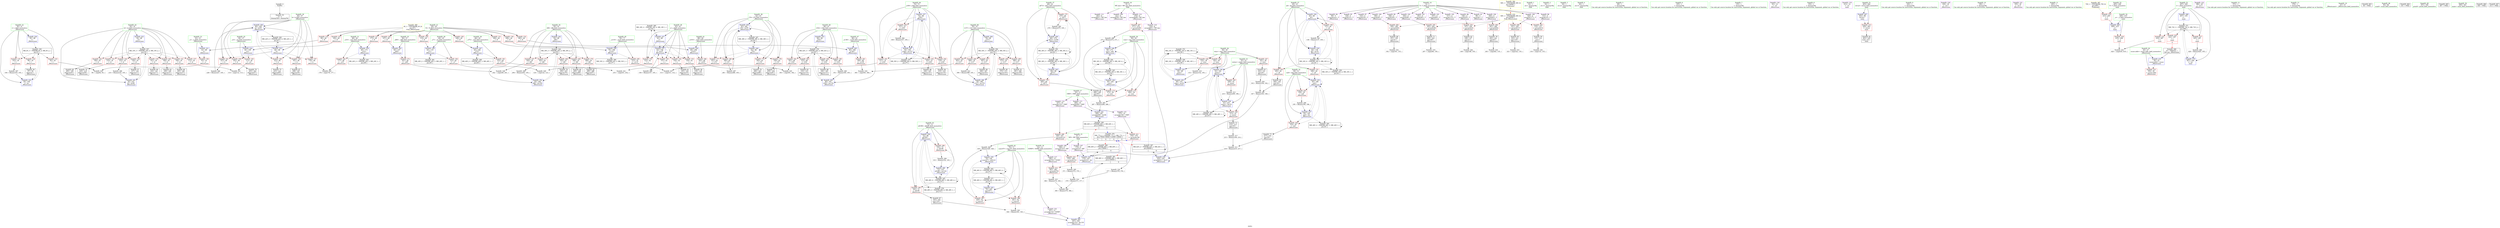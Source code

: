 digraph "SVFG" {
	label="SVFG";

	Node0x55bddaeb3750 [shape=record,color=grey,label="{NodeID: 0\nNullPtr}"];
	Node0x55bddaeb3750 -> Node0x55bddaec8ef0[style=solid];
	Node0x55bddaf0aba0 [shape=record,color=black,label="{NodeID: 360\nMR_18V_2 = PHI(MR_18V_4, MR_18V_1, )\npts\{43 \}\n}"];
	Node0x55bddaf0aba0 -> Node0x55bddaee72a0[style=dashed];
	Node0x55bddaee57d0 [shape=record,color=red,label="{NodeID: 194\n337\<--74\n\<--j109\n_Z8testcasei\n}"];
	Node0x55bddaee57d0 -> Node0x55bddaef3cb0[style=solid];
	Node0x55bddaee3200 [shape=record,color=purple,label="{NodeID: 111\n267\<--8\narrayidx87\<--WP_bez\n_Z8testcasei\n}"];
	Node0x55bddaec7870 [shape=record,color=green,label="{NodeID: 28\n42\<--43\nj\<--j_field_insensitive\n_Z8testcasei\n}"];
	Node0x55bddaec7870 -> Node0x55bddaee93d0[style=solid];
	Node0x55bddaec7870 -> Node0x55bddaee94a0[style=solid];
	Node0x55bddaec7870 -> Node0x55bddaee9570[style=solid];
	Node0x55bddaec7870 -> Node0x55bddaee9640[style=solid];
	Node0x55bddaec7870 -> Node0x55bddaee72a0[style=solid];
	Node0x55bddaec7870 -> Node0x55bddaeef470[style=solid];
	Node0x55bddaef3e30 [shape=record,color=grey,label="{NodeID: 305\n287 = Binary(284, 286, )\n}"];
	Node0x55bddaef3e30 -> Node0x55bddaef0470[style=solid];
	Node0x55bddaee6e90 [shape=record,color=blue,label="{NodeID: 222\n30\<--104\ni\<--inc\n_Z8testcasei\n}"];
	Node0x55bddaee6e90 -> Node0x55bddaf03da0[style=dashed];
	Node0x55bddaee8940 [shape=record,color=red,label="{NodeID: 139\n141\<--34\n\<--i2\n_Z8testcasei\n}"];
	Node0x55bddaee8940 -> Node0x55bddaee38f0[style=solid];
	Node0x55bddaee35f0 [shape=record,color=black,label="{NodeID: 56\n97\<--96\nidxprom\<--\n_Z8testcasei\n}"];
	Node0x55bddaeed140 [shape=record,color=yellow,style=double,label="{NodeID: 416\n58V_1 = ENCHI(MR_58V_0)\npts\{50000 \}\nFun[_Z8testcasei]}"];
	Node0x55bddaeed140 -> Node0x55bddaee5e50[style=dashed];
	Node0x55bddaeed140 -> Node0x55bddaee5f20[style=dashed];
	Node0x55bddaeed140 -> Node0x55bddaee5ff0[style=dashed];
	Node0x55bddaeed140 -> Node0x55bddaee60c0[style=dashed];
	Node0x55bddaeed140 -> Node0x55bddaee6190[style=dashed];
	Node0x55bddaeed140 -> Node0x55bddaee6330[style=dashed];
	Node0x55bddaef6830 [shape=record,color=grey,label="{NodeID: 333\n323 = cmp(322, 135, )\n}"];
	Node0x55bddaef03a0 [shape=record,color=blue,label="{NodeID: 250\n62\<--281\nj74\<--inc93\n_Z8testcasei\n}"];
	Node0x55bddaef03a0 -> Node0x55bddaeea820[style=dashed];
	Node0x55bddaef03a0 -> Node0x55bddaeea8f0[style=dashed];
	Node0x55bddaef03a0 -> Node0x55bddaeea9c0[style=dashed];
	Node0x55bddaef03a0 -> Node0x55bddaeeaa90[style=dashed];
	Node0x55bddaef03a0 -> Node0x55bddaef03a0[style=dashed];
	Node0x55bddaef03a0 -> Node0x55bddaf06aa0[style=dashed];
	Node0x55bddaeea000 [shape=record,color=red,label="{NodeID: 167\n240\<--54\n\<--i68\n_Z8testcasei\n}"];
	Node0x55bddaeea000 -> Node0x55bddaef60b0[style=solid];
	Node0x55bddaee4c70 [shape=record,color=black,label="{NodeID: 84\n319\<--318\nidxprom116\<--\n_Z8testcasei\n}"];
	Node0x55bddaeb3930 [shape=record,color=green,label="{NodeID: 1\n14\<--1\n.str\<--dummyObj\nGlob }"];
	Node0x55bddaf0b0a0 [shape=record,color=black,label="{NodeID: 361\nMR_20V_2 = PHI(MR_20V_3, MR_20V_1, )\npts\{45 \}\n}"];
	Node0x55bddaf0b0a0 -> Node0x55bddaee7370[style=dashed];
	Node0x55bddaee58a0 [shape=record,color=red,label="{NodeID: 195\n312\<--76\n\<--_n110\n_Z8testcasei\n}"];
	Node0x55bddaee58a0 -> Node0x55bddaef5f30[style=solid];
	Node0x55bddaee32d0 [shape=record,color=purple,label="{NodeID: 112\n270\<--8\narrayidx89\<--WP_bez\n_Z8testcasei\n}"];
	Node0x55bddaee32d0 -> Node0x55bddaee6260[style=solid];
	Node0x55bddaec7940 [shape=record,color=green,label="{NodeID: 29\n44\<--45\n_n7\<--_n7_field_insensitive\n_Z8testcasei\n}"];
	Node0x55bddaec7940 -> Node0x55bddaee9710[style=solid];
	Node0x55bddaec7940 -> Node0x55bddaee7370[style=solid];
	Node0x55bddaeeb9a0 [shape=record,color=yellow,style=double,label="{NodeID: 389\n4V_1 = ENCHI(MR_4V_0)\npts\{29 \}\nFun[_Z8testcasei]}"];
	Node0x55bddaeeb9a0 -> Node0x55bddaee7d10[style=dashed];
	Node0x55bddaeeb9a0 -> Node0x55bddaee7de0[style=dashed];
	Node0x55bddaeeb9a0 -> Node0x55bddaee7eb0[style=dashed];
	Node0x55bddaeeb9a0 -> Node0x55bddaee7f80[style=dashed];
	Node0x55bddaeeb9a0 -> Node0x55bddaee8050[style=dashed];
	Node0x55bddaeeb9a0 -> Node0x55bddaee8120[style=dashed];
	Node0x55bddaeeb9a0 -> Node0x55bddaee81f0[style=dashed];
	Node0x55bddaeeb9a0 -> Node0x55bddaee82c0[style=dashed];
	Node0x55bddaeeb9a0 -> Node0x55bddaee8390[style=dashed];
	Node0x55bddaef3fb0 [shape=record,color=grey,label="{NodeID: 306\n228 = Binary(227, 105, )\n}"];
	Node0x55bddaef3fb0 -> Node0x55bddaeefb80[style=solid];
	Node0x55bddaee6f60 [shape=record,color=blue,label="{NodeID: 223\n34\<--88\ni2\<--\n_Z8testcasei\n}"];
	Node0x55bddaee6f60 -> Node0x55bddaf09ca0[style=dashed];
	Node0x55bddaee8a10 [shape=record,color=red,label="{NodeID: 140\n168\<--34\n\<--i2\n_Z8testcasei\n}"];
	Node0x55bddaee8a10 -> Node0x55bddaee3d00[style=solid];
	Node0x55bddaee3680 [shape=record,color=black,label="{NodeID: 57\n127\<--126\nidxprom11\<--\n_Z8testcasei\n}"];
	Node0x55bddaef0470 [shape=record,color=blue,label="{NodeID: 251\n290\<--287\narrayidx98\<--div96\n_Z8testcasei\n}"];
	Node0x55bddaef0470 -> Node0x55bddaf074a0[style=dashed];
	Node0x55bddaeea0d0 [shape=record,color=red,label="{NodeID: 168\n255\<--54\n\<--i68\n_Z8testcasei\n}"];
	Node0x55bddaeea0d0 -> Node0x55bddaee45f0[style=solid];
	Node0x55bddaee4d40 [shape=record,color=black,label="{NodeID: 85\n322\<--321\nconv118\<--\n_Z8testcasei\n}"];
	Node0x55bddaee4d40 -> Node0x55bddaef6830[style=solid];
	Node0x55bddaeb46a0 [shape=record,color=green,label="{NodeID: 2\n16\<--1\n.str.1\<--dummyObj\nGlob }"];
	Node0x55bddaf0b5a0 [shape=record,color=black,label="{NodeID: 362\nMR_22V_2 = PHI(MR_22V_4, MR_22V_1, )\npts\{47 \}\n}"];
	Node0x55bddaf0b5a0 -> Node0x55bddaeef5d0[style=dashed];
	Node0x55bddaee5970 [shape=record,color=red,label="{NodeID: 196\n363\<--78\n\<--i137\n_Z8testcasei\n}"];
	Node0x55bddaee5970 -> Node0x55bddaef51b0[style=solid];
	Node0x55bddaee33a0 [shape=record,color=purple,label="{NodeID: 113\n290\<--10\narrayidx98\<--OWP\n_Z8testcasei\n}"];
	Node0x55bddaee33a0 -> Node0x55bddaef0470[style=solid];
	Node0x55bddaec7a10 [shape=record,color=green,label="{NodeID: 30\n46\<--47\nk\<--k_field_insensitive\n_Z8testcasei\n}"];
	Node0x55bddaec7a10 -> Node0x55bddaee97e0[style=solid];
	Node0x55bddaec7a10 -> Node0x55bddaee98b0[style=solid];
	Node0x55bddaec7a10 -> Node0x55bddaee9980[style=solid];
	Node0x55bddaec7a10 -> Node0x55bddaee9a50[style=solid];
	Node0x55bddaec7a10 -> Node0x55bddaee9b20[style=solid];
	Node0x55bddaec7a10 -> Node0x55bddaeef5d0[style=solid];
	Node0x55bddaec7a10 -> Node0x55bddaeefb80[style=solid];
	Node0x55bddaef4130 [shape=record,color=grey,label="{NodeID: 307\n104 = Binary(103, 105, )\n}"];
	Node0x55bddaef4130 -> Node0x55bddaee6e90[style=solid];
	Node0x55bddaee7030 [shape=record,color=blue,label="{NodeID: 224\n36\<--109\n_n3\<--\n_Z8testcasei\n}"];
	Node0x55bddaee7030 -> Node0x55bddaee8e20[style=dashed];
	Node0x55bddaee8ae0 [shape=record,color=red,label="{NodeID: 141\n184\<--34\n\<--i2\n_Z8testcasei\n}"];
	Node0x55bddaee8ae0 -> Node0x55bddaee3dd0[style=solid];
	Node0x55bddaee3750 [shape=record,color=black,label="{NodeID: 58\n130\<--129\nidxprom13\<--\n_Z8testcasei\n}"];
	Node0x55bddaef0540 [shape=record,color=blue,label="{NodeID: 252\n54\<--294\ni68\<--inc100\n_Z8testcasei\n}"];
	Node0x55bddaef0540 -> Node0x55bddaf05ba0[style=dashed];
	Node0x55bddaeea1a0 [shape=record,color=red,label="{NodeID: 169\n268\<--54\n\<--i68\n_Z8testcasei\n}"];
	Node0x55bddaeea1a0 -> Node0x55bddaee4930[style=solid];
	Node0x55bddaee4e10 [shape=record,color=black,label="{NodeID: 86\n326\<--325\nidxprom121\<--\n_Z8testcasei\n}"];
	Node0x55bddaeb3420 [shape=record,color=green,label="{NodeID: 3\n18\<--1\n.str.2\<--dummyObj\nGlob }"];
	Node0x55bddaf0baa0 [shape=record,color=black,label="{NodeID: 363\nMR_24V_2 = PHI(MR_24V_3, MR_24V_1, )\npts\{49 \}\n}"];
	Node0x55bddaf0baa0 -> Node0x55bddaeef6a0[style=dashed];
	Node0x55bddaee5a40 [shape=record,color=red,label="{NodeID: 197\n367\<--78\n\<--i137\n_Z8testcasei\n}"];
	Node0x55bddaee5a40 -> Node0x55bddaee5080[style=solid];
	Node0x55bddaee3470 [shape=record,color=purple,label="{NodeID: 114\n327\<--10\narrayidx122\<--OWP\n_Z8testcasei\n}"];
	Node0x55bddaee3470 -> Node0x55bddaee6400[style=solid];
	Node0x55bddaec7ae0 [shape=record,color=green,label="{NodeID: 31\n48\<--49\n_n33\<--_n33_field_insensitive\n_Z8testcasei\n}"];
	Node0x55bddaec7ae0 -> Node0x55bddaee9bf0[style=solid];
	Node0x55bddaec7ae0 -> Node0x55bddaeef6a0[style=solid];
	Node0x55bddaef42b0 [shape=record,color=grey,label="{NodeID: 308\n233 = Binary(232, 105, )\n}"];
	Node0x55bddaef42b0 -> Node0x55bddaeefc50[style=solid];
	Node0x55bddaee7100 [shape=record,color=blue,label="{NodeID: 225\n38\<--88\nwins\<--\n_Z8testcasei\n}"];
	Node0x55bddaee7100 -> Node0x55bddaf0e830[style=dashed];
	Node0x55bddaee8bb0 [shape=record,color=red,label="{NodeID: 142\n199\<--34\n\<--i2\n_Z8testcasei\n}"];
	Node0x55bddaee8bb0 -> Node0x55bddaee4040[style=solid];
	Node0x55bddaee3820 [shape=record,color=black,label="{NodeID: 59\n133\<--132\nconv\<--\n_Z8testcasei\n}"];
	Node0x55bddaee3820 -> Node0x55bddaef63b0[style=solid];
	Node0x55bddaef0610 [shape=record,color=blue,label="{NodeID: 253\n66\<--88\ni102\<--\n_Z8testcasei\n}"];
	Node0x55bddaef0610 -> Node0x55bddaf0fc30[style=dashed];
	Node0x55bddaeea270 [shape=record,color=red,label="{NodeID: 170\n288\<--54\n\<--i68\n_Z8testcasei\n}"];
	Node0x55bddaeea270 -> Node0x55bddaee4ad0[style=solid];
	Node0x55bddaee4ee0 [shape=record,color=black,label="{NodeID: 87\n343\<--342\nconv129\<--\n_Z8testcasei\n}"];
	Node0x55bddaee4ee0 -> Node0x55bddaef3b30[style=solid];
	Node0x55bddaeb34b0 [shape=record,color=green,label="{NodeID: 4\n20\<--1\n.str.3\<--dummyObj\nGlob }"];
	Node0x55bddaf0bfa0 [shape=record,color=black,label="{NodeID: 364\nMR_26V_2 = PHI(MR_26V_3, MR_26V_1, )\npts\{51 \}\n}"];
	Node0x55bddaf0bfa0 -> Node0x55bddaeef770[style=dashed];
	Node0x55bddaf0bfa0 -> Node0x55bddaf0bfa0[style=dashed];
	Node0x55bddaee5b10 [shape=record,color=red,label="{NodeID: 198\n373\<--78\n\<--i137\n_Z8testcasei\n}"];
	Node0x55bddaee5b10 -> Node0x55bddaee5150[style=solid];
	Node0x55bddaee3540 [shape=record,color=purple,label="{NodeID: 115\n375\<--10\narrayidx146\<--OWP\n_Z8testcasei\n}"];
	Node0x55bddaee3540 -> Node0x55bddaee65a0[style=solid];
	Node0x55bddaec7bb0 [shape=record,color=green,label="{NodeID: 32\n50\<--51\nnall\<--nall_field_insensitive\n_Z8testcasei\n}"];
	Node0x55bddaec7bb0 -> Node0x55bddaee9cc0[style=solid];
	Node0x55bddaec7bb0 -> Node0x55bddaee9d90[style=solid];
	Node0x55bddaec7bb0 -> Node0x55bddaeef770[style=solid];
	Node0x55bddaec7bb0 -> Node0x55bddaeef910[style=solid];
	Node0x55bddaef4430 [shape=record,color=grey,label="{NodeID: 309\n294 = Binary(293, 105, )\n}"];
	Node0x55bddaef4430 -> Node0x55bddaef0540[style=solid];
	Node0x55bddaee71d0 [shape=record,color=blue,label="{NodeID: 226\n40\<--88\nall\<--\n_Z8testcasei\n}"];
	Node0x55bddaee71d0 -> Node0x55bddaee9160[style=dashed];
	Node0x55bddaee71d0 -> Node0x55bddaee9230[style=dashed];
	Node0x55bddaee71d0 -> Node0x55bddaee9300[style=dashed];
	Node0x55bddaee71d0 -> Node0x55bddaee7440[style=dashed];
	Node0x55bddaee71d0 -> Node0x55bddaf0a6a0[style=dashed];
	Node0x55bddaee71d0 -> Node0x55bddaf0f730[style=dashed];
	Node0x55bddaee8c80 [shape=record,color=red,label="{NodeID: 143\n219\<--34\n\<--i2\n_Z8testcasei\n}"];
	Node0x55bddaee8c80 -> Node0x55bddaee4450[style=solid];
	Node0x55bddaee38f0 [shape=record,color=black,label="{NodeID: 60\n142\<--141\nidxprom17\<--\n_Z8testcasei\n}"];
	Node0x55bddaef06e0 [shape=record,color=blue,label="{NodeID: 254\n68\<--298\n_n103\<--\n_Z8testcasei\n}"];
	Node0x55bddaef06e0 -> Node0x55bddaeeaf70[style=dashed];
	Node0x55bddaeea340 [shape=record,color=red,label="{NodeID: 171\n293\<--54\n\<--i68\n_Z8testcasei\n}"];
	Node0x55bddaeea340 -> Node0x55bddaef4430[style=solid];
	Node0x55bddaee4fb0 [shape=record,color=black,label="{NodeID: 88\n346\<--345\nidxprom131\<--\n_Z8testcasei\n}"];
	Node0x55bddaeb3540 [shape=record,color=green,label="{NodeID: 5\n88\<--1\n\<--dummyObj\nCan only get source location for instruction, argument, global var or function.}"];
	Node0x55bddaf0c4a0 [shape=record,color=black,label="{NodeID: 365\nMR_28V_2 = PHI(MR_28V_3, MR_28V_1, )\npts\{53 \}\n}"];
	Node0x55bddaf0c4a0 -> Node0x55bddaeef840[style=dashed];
	Node0x55bddaf0c4a0 -> Node0x55bddaf0c4a0[style=dashed];
	Node0x55bddaee5be0 [shape=record,color=red,label="{NodeID: 199\n380\<--78\n\<--i137\n_Z8testcasei\n}"];
	Node0x55bddaee5be0 -> Node0x55bddaee5220[style=solid];
	Node0x55bddaee7690 [shape=record,color=purple,label="{NodeID: 116\n347\<--12\narrayidx132\<--OOWP\n_Z8testcasei\n}"];
	Node0x55bddaee7690 -> Node0x55bddaef0d60[style=solid];
	Node0x55bddaec7c80 [shape=record,color=green,label="{NodeID: 33\n52\<--53\nnwins\<--nwins_field_insensitive\n_Z8testcasei\n}"];
	Node0x55bddaec7c80 -> Node0x55bddaee9e60[style=solid];
	Node0x55bddaec7c80 -> Node0x55bddaee9f30[style=solid];
	Node0x55bddaec7c80 -> Node0x55bddaeef840[style=solid];
	Node0x55bddaec7c80 -> Node0x55bddaeef9e0[style=solid];
	Node0x55bddaef45b0 [shape=record,color=grey,label="{NodeID: 310\n153 = Binary(152, 105, )\n}"];
	Node0x55bddaef45b0 -> Node0x55bddaee7510[style=solid];
	Node0x55bddaee72a0 [shape=record,color=blue,label="{NodeID: 227\n42\<--88\nj\<--\n_Z8testcasei\n}"];
	Node0x55bddaee72a0 -> Node0x55bddaee93d0[style=dashed];
	Node0x55bddaee72a0 -> Node0x55bddaee94a0[style=dashed];
	Node0x55bddaee72a0 -> Node0x55bddaee9570[style=dashed];
	Node0x55bddaee72a0 -> Node0x55bddaee9640[style=dashed];
	Node0x55bddaee72a0 -> Node0x55bddaeef470[style=dashed];
	Node0x55bddaee72a0 -> Node0x55bddaf0aba0[style=dashed];
	Node0x55bddaee8d50 [shape=record,color=red,label="{NodeID: 144\n232\<--34\n\<--i2\n_Z8testcasei\n}"];
	Node0x55bddaee8d50 -> Node0x55bddaef42b0[style=solid];
	Node0x55bddaee39c0 [shape=record,color=black,label="{NodeID: 61\n145\<--144\nidxprom19\<--\n_Z8testcasei\n}"];
	Node0x55bddaf03da0 [shape=record,color=black,label="{NodeID: 338\nMR_6V_3 = PHI(MR_6V_4, MR_6V_2, )\npts\{31 \}\n}"];
	Node0x55bddaf03da0 -> Node0x55bddaee8460[style=dashed];
	Node0x55bddaf03da0 -> Node0x55bddaee8530[style=dashed];
	Node0x55bddaf03da0 -> Node0x55bddaee8600[style=dashed];
	Node0x55bddaf03da0 -> Node0x55bddaee6e90[style=dashed];
	Node0x55bddaef07b0 [shape=record,color=blue,label="{NodeID: 255\n70\<--245\nsum107\<--\n_Z8testcasei\n}"];
	Node0x55bddaef07b0 -> Node0x55bddaeeb040[style=dashed];
	Node0x55bddaef07b0 -> Node0x55bddaeeb110[style=dashed];
	Node0x55bddaef07b0 -> Node0x55bddaef0af0[style=dashed];
	Node0x55bddaef07b0 -> Node0x55bddaf051a0[style=dashed];
	Node0x55bddaef07b0 -> Node0x55bddaf10130[style=dashed];
	Node0x55bddaeea410 [shape=record,color=red,label="{NodeID: 172\n241\<--56\n\<--_n69\n_Z8testcasei\n}"];
	Node0x55bddaeea410 -> Node0x55bddaef60b0[style=solid];
	Node0x55bddaee5080 [shape=record,color=black,label="{NodeID: 89\n368\<--367\nidxprom142\<--\n_Z8testcasei\n}"];
	Node0x55bddaeb35d0 [shape=record,color=green,label="{NodeID: 6\n105\<--1\n\<--dummyObj\nCan only get source location for instruction, argument, global var or function.}"];
	Node0x55bddaf0c9a0 [shape=record,color=black,label="{NodeID: 366\nMR_60V_2 = PHI(MR_60V_3, MR_60V_1, )\npts\{70000 \}\n|{|<s2>6}}"];
	Node0x55bddaf0c9a0 -> Node0x55bddaee64d0[style=dashed];
	Node0x55bddaf0c9a0 -> Node0x55bddaeef500[style=dashed];
	Node0x55bddaf0c9a0:s2 -> Node0x55bddaf0dda0[style=dashed,color=blue];
	Node0x55bddaee5cb0 [shape=record,color=red,label="{NodeID: 200\n389\<--78\n\<--i137\n_Z8testcasei\n}"];
	Node0x55bddaee5cb0 -> Node0x55bddaef48b0[style=solid];
	Node0x55bddaee7760 [shape=record,color=purple,label="{NodeID: 117\n382\<--12\narrayidx150\<--OOWP\n_Z8testcasei\n}"];
	Node0x55bddaee7760 -> Node0x55bddaee6670[style=solid];
	Node0x55bddaec7d50 [shape=record,color=green,label="{NodeID: 34\n54\<--55\ni68\<--i68_field_insensitive\n_Z8testcasei\n}"];
	Node0x55bddaec7d50 -> Node0x55bddaeea000[style=solid];
	Node0x55bddaec7d50 -> Node0x55bddaeea0d0[style=solid];
	Node0x55bddaec7d50 -> Node0x55bddaeea1a0[style=solid];
	Node0x55bddaec7d50 -> Node0x55bddaeea270[style=solid];
	Node0x55bddaec7d50 -> Node0x55bddaeea340[style=solid];
	Node0x55bddaec7d50 -> Node0x55bddaeefd20[style=solid];
	Node0x55bddaec7d50 -> Node0x55bddaef0540[style=solid];
	Node0x55bddaef4730 [shape=record,color=grey,label="{NodeID: 311\n218 = Binary(215, 217, )\n}"];
	Node0x55bddaef4730 -> Node0x55bddaeefab0[style=solid];
	Node0x55bddaee7370 [shape=record,color=blue,label="{NodeID: 228\n44\<--119\n_n7\<--\n_Z8testcasei\n}"];
	Node0x55bddaee7370 -> Node0x55bddaee9710[style=dashed];
	Node0x55bddaee7370 -> Node0x55bddaf0b0a0[style=dashed];
	Node0x55bddaee8e20 [shape=record,color=red,label="{NodeID: 145\n113\<--36\n\<--_n3\n_Z8testcasei\n}"];
	Node0x55bddaee8e20 -> Node0x55bddaef6530[style=solid];
	Node0x55bddaee3a90 [shape=record,color=black,label="{NodeID: 62\n148\<--147\nconv21\<--\n_Z8testcasei\n}"];
	Node0x55bddaee3a90 -> Node0x55bddaef5db0[style=solid];
	Node0x55bddaef0880 [shape=record,color=blue,label="{NodeID: 256\n72\<--88\nall108\<--\n_Z8testcasei\n}"];
	Node0x55bddaef0880 -> Node0x55bddaeeb1e0[style=dashed];
	Node0x55bddaef0880 -> Node0x55bddaeeb2b0[style=dashed];
	Node0x55bddaef0880 -> Node0x55bddaef0bc0[style=dashed];
	Node0x55bddaef0880 -> Node0x55bddaf056a0[style=dashed];
	Node0x55bddaef0880 -> Node0x55bddaf025a0[style=dashed];
	Node0x55bddaeea4e0 [shape=record,color=red,label="{NodeID: 173\n272\<--58\n\<--sum\n_Z8testcasei\n}"];
	Node0x55bddaeea4e0 -> Node0x55bddaef27b0[style=solid];
	Node0x55bddaee5150 [shape=record,color=black,label="{NodeID: 90\n374\<--373\nidxprom145\<--\n_Z8testcasei\n}"];
	Node0x55bddaeb3d90 [shape=record,color=green,label="{NodeID: 7\n135\<--1\n\<--dummyObj\nCan only get source location for instruction, argument, global var or function.}"];
	Node0x55bddaf0cea0 [shape=record,color=black,label="{NodeID: 367\nMR_62V_2 = PHI(MR_62V_3, MR_62V_1, )\npts\{90000 \}\n|{|<s3>6}}"];
	Node0x55bddaf0cea0 -> Node0x55bddaee6260[style=dashed];
	Node0x55bddaf0cea0 -> Node0x55bddaeefab0[style=dashed];
	Node0x55bddaf0cea0 -> Node0x55bddaf0cea0[style=dashed];
	Node0x55bddaf0cea0:s3 -> Node0x55bddaf0dda0[style=dashed,color=blue];
	Node0x55bddaee5d80 [shape=record,color=red,label="{NodeID: 201\n364\<--80\n\<--_n138\n_Z8testcasei\n}"];
	Node0x55bddaee5d80 -> Node0x55bddaef51b0[style=solid];
	Node0x55bddaee7830 [shape=record,color=purple,label="{NodeID: 118\n83\<--14\n\<--.str\n_Z8testcasei\n}"];
	Node0x55bddaec7e20 [shape=record,color=green,label="{NodeID: 35\n56\<--57\n_n69\<--_n69_field_insensitive\n_Z8testcasei\n}"];
	Node0x55bddaec7e20 -> Node0x55bddaeea410[style=solid];
	Node0x55bddaec7e20 -> Node0x55bddaeefdf0[style=solid];
	Node0x55bddaef48b0 [shape=record,color=grey,label="{NodeID: 312\n390 = Binary(389, 105, )\n}"];
	Node0x55bddaef48b0 -> Node0x55bddaef10a0[style=solid];
	Node0x55bddaee7440 [shape=record,color=blue,label="{NodeID: 229\n40\<--138\nall\<--inc16\n_Z8testcasei\n}"];
	Node0x55bddaee7440 -> Node0x55bddaf0f730[style=dashed];
	Node0x55bddaee8ef0 [shape=record,color=red,label="{NodeID: 146\n152\<--38\n\<--wins\n_Z8testcasei\n}"];
	Node0x55bddaee8ef0 -> Node0x55bddaef45b0[style=solid];
	Node0x55bddaee3b60 [shape=record,color=black,label="{NodeID: 63\n162\<--161\nconv29\<--\n_Z8testcasei\n}"];
	Node0x55bddaee3b60 -> Node0x55bddaef2c30[style=solid];
	Node0x55bddaef0950 [shape=record,color=blue,label="{NodeID: 257\n74\<--88\nj109\<--\n_Z8testcasei\n}"];
	Node0x55bddaef0950 -> Node0x55bddaeeb380[style=dashed];
	Node0x55bddaef0950 -> Node0x55bddaee5630[style=dashed];
	Node0x55bddaef0950 -> Node0x55bddaee5700[style=dashed];
	Node0x55bddaef0950 -> Node0x55bddaee57d0[style=dashed];
	Node0x55bddaef0950 -> Node0x55bddaef0c90[style=dashed];
	Node0x55bddaef0950 -> Node0x55bddaf02aa0[style=dashed];
	Node0x55bddaeea5b0 [shape=record,color=red,label="{NodeID: 174\n284\<--58\n\<--sum\n_Z8testcasei\n}"];
	Node0x55bddaeea5b0 -> Node0x55bddaef3e30[style=solid];
	Node0x55bddaee5220 [shape=record,color=black,label="{NodeID: 91\n381\<--380\nidxprom149\<--\n_Z8testcasei\n}"];
	Node0x55bddaeb3e20 [shape=record,color=green,label="{NodeID: 8\n150\<--1\n\<--dummyObj\nCan only get source location for instruction, argument, global var or function.}"];
	Node0x55bddaee5e50 [shape=record,color=red,label="{NodeID: 202\n132\<--131\n\<--arrayidx14\n_Z8testcasei\n}"];
	Node0x55bddaee5e50 -> Node0x55bddaee3820[style=solid];
	Node0x55bddaee7900 [shape=record,color=purple,label="{NodeID: 119\n412\<--14\n\<--.str\nmain\n}"];
	Node0x55bddaec7ef0 [shape=record,color=green,label="{NodeID: 36\n58\<--59\nsum\<--sum_field_insensitive\n_Z8testcasei\n}"];
	Node0x55bddaec7ef0 -> Node0x55bddaeea4e0[style=solid];
	Node0x55bddaec7ef0 -> Node0x55bddaeea5b0[style=solid];
	Node0x55bddaec7ef0 -> Node0x55bddaeefec0[style=solid];
	Node0x55bddaec7ef0 -> Node0x55bddaef0200[style=solid];
	Node0x55bddaef4a30 [shape=record,color=grey,label="{NodeID: 313\n210 = Binary(209, 196, )\n}"];
	Node0x55bddaef4a30 -> Node0x55bddaeef9e0[style=solid];
	Node0x55bddaee7510 [shape=record,color=blue,label="{NodeID: 230\n38\<--153\nwins\<--inc24\n_Z8testcasei\n}"];
	Node0x55bddaee7510 -> Node0x55bddaf0e830[style=dashed];
	Node0x55bddaee8fc0 [shape=record,color=red,label="{NodeID: 147\n161\<--38\n\<--wins\n_Z8testcasei\n}"];
	Node0x55bddaee8fc0 -> Node0x55bddaee3b60[style=solid];
	Node0x55bddaee3c30 [shape=record,color=black,label="{NodeID: 64\n166\<--165\nconv30\<--\n_Z8testcasei\n}"];
	Node0x55bddaee3c30 -> Node0x55bddaef2930[style=solid];
	Node0x55bddaef0a20 [shape=record,color=blue,label="{NodeID: 258\n76\<--308\n_n110\<--\n_Z8testcasei\n}"];
	Node0x55bddaef0a20 -> Node0x55bddaee58a0[style=dashed];
	Node0x55bddaef0a20 -> Node0x55bddaf02b90[style=dashed];
	Node0x55bddaeea680 [shape=record,color=red,label="{NodeID: 175\n275\<--60\n\<--all73\n_Z8testcasei\n}"];
	Node0x55bddaeea680 -> Node0x55bddaef2ab0[style=solid];
	Node0x55bddaee52f0 [shape=record,color=black,label="{NodeID: 92\n402\<--429\nmain_ret\<--\nmain\n}"];
	Node0x55bddaeb3eb0 [shape=record,color=green,label="{NodeID: 9\n164\<--1\n\<--dummyObj\nCan only get source location for instruction, argument, global var or function.}"];
	Node0x55bddaee5f20 [shape=record,color=red,label="{NodeID: 203\n147\<--146\n\<--arrayidx20\n_Z8testcasei\n}"];
	Node0x55bddaee5f20 -> Node0x55bddaee3a90[style=solid];
	Node0x55bddaee79d0 [shape=record,color=purple,label="{NodeID: 120\n100\<--16\n\<--.str.1\n_Z8testcasei\n}"];
	Node0x55bddaec7fc0 [shape=record,color=green,label="{NodeID: 37\n60\<--61\nall73\<--all73_field_insensitive\n_Z8testcasei\n}"];
	Node0x55bddaec7fc0 -> Node0x55bddaeea680[style=solid];
	Node0x55bddaec7fc0 -> Node0x55bddaeea750[style=solid];
	Node0x55bddaec7fc0 -> Node0x55bddaeeff90[style=solid];
	Node0x55bddaec7fc0 -> Node0x55bddaef02d0[style=solid];
	Node0x55bddaef4bb0 [shape=record,color=grey,label="{NodeID: 314\n379 = Binary(371, 377, )\n}"];
	Node0x55bddaef4bb0 -> Node0x55bddaef2db0[style=solid];
	Node0x55bddaeef470 [shape=record,color=blue,label="{NodeID: 231\n42\<--158\nj\<--inc27\n_Z8testcasei\n}"];
	Node0x55bddaeef470 -> Node0x55bddaee93d0[style=dashed];
	Node0x55bddaeef470 -> Node0x55bddaee94a0[style=dashed];
	Node0x55bddaeef470 -> Node0x55bddaee9570[style=dashed];
	Node0x55bddaeef470 -> Node0x55bddaee9640[style=dashed];
	Node0x55bddaeef470 -> Node0x55bddaeef470[style=dashed];
	Node0x55bddaeef470 -> Node0x55bddaf0aba0[style=dashed];
	Node0x55bddaee9090 [shape=record,color=red,label="{NodeID: 148\n182\<--38\n\<--wins\n_Z8testcasei\n}"];
	Node0x55bddaee9090 -> Node0x55bddaeef840[style=solid];
	Node0x55bddaee3d00 [shape=record,color=black,label="{NodeID: 65\n169\<--168\nidxprom31\<--\n_Z8testcasei\n}"];
	Node0x55bddaf051a0 [shape=record,color=black,label="{NodeID: 342\nMR_46V_6 = PHI(MR_46V_5, MR_46V_4, )\npts\{71 \}\n}"];
	Node0x55bddaf051a0 -> Node0x55bddaeeb040[style=dashed];
	Node0x55bddaf051a0 -> Node0x55bddaeeb110[style=dashed];
	Node0x55bddaf051a0 -> Node0x55bddaef0af0[style=dashed];
	Node0x55bddaf051a0 -> Node0x55bddaf051a0[style=dashed];
	Node0x55bddaf051a0 -> Node0x55bddaf10130[style=dashed];
	Node0x55bddaef0af0 [shape=record,color=blue,label="{NodeID: 259\n70\<--330\nsum107\<--add123\n_Z8testcasei\n}"];
	Node0x55bddaef0af0 -> Node0x55bddaf051a0[style=dashed];
	Node0x55bddaeea750 [shape=record,color=red,label="{NodeID: 176\n285\<--60\n\<--all73\n_Z8testcasei\n}"];
	Node0x55bddaeea750 -> Node0x55bddaee4a00[style=solid];
	Node0x55bddaee53c0 [shape=record,color=purple,label="{NodeID: 93\n98\<--4\narrayidx\<--T\n_Z8testcasei\n}"];
	Node0x55bddaeb3f40 [shape=record,color=green,label="{NodeID: 10\n196\<--1\n\<--dummyObj\nCan only get source location for instruction, argument, global var or function.}"];
	Node0x55bddaf0dda0 [shape=record,color=black,label="{NodeID: 370\nMR_77V_2 = PHI(MR_77V_3, MR_77V_1, )\npts\{70000 90000 110000 130000 \}\n|{<s0>6|<s1>6|<s2>6|<s3>6}}"];
	Node0x55bddaf0dda0:s0 -> Node0x55bddaf074a0[style=dashed,color=red];
	Node0x55bddaf0dda0:s1 -> Node0x55bddaf0c9a0[style=dashed,color=red];
	Node0x55bddaf0dda0:s2 -> Node0x55bddaf0cea0[style=dashed,color=red];
	Node0x55bddaf0dda0:s3 -> Node0x55bddaf02c80[style=dashed,color=red];
	Node0x55bddaee5ff0 [shape=record,color=red,label="{NodeID: 204\n190\<--189\n\<--arrayidx40\n_Z8testcasei\n}"];
	Node0x55bddaee5ff0 -> Node0x55bddaee3f70[style=solid];
	Node0x55bddaee7aa0 [shape=record,color=purple,label="{NodeID: 121\n355\<--18\n\<--.str.2\n_Z8testcasei\n}"];
	Node0x55bddaec8090 [shape=record,color=green,label="{NodeID: 38\n62\<--63\nj74\<--j74_field_insensitive\n_Z8testcasei\n}"];
	Node0x55bddaec8090 -> Node0x55bddaeea820[style=solid];
	Node0x55bddaec8090 -> Node0x55bddaeea8f0[style=solid];
	Node0x55bddaec8090 -> Node0x55bddaeea9c0[style=solid];
	Node0x55bddaec8090 -> Node0x55bddaeeaa90[style=solid];
	Node0x55bddaec8090 -> Node0x55bddaef0060[style=solid];
	Node0x55bddaec8090 -> Node0x55bddaef03a0[style=solid];
	Node0x55bddaef4d30 [shape=record,color=grey,label="{NodeID: 315\n384 = Binary(372, 383, )\n}"];
	Node0x55bddaef4d30 -> Node0x55bddaef2db0[style=solid];
	Node0x55bddaeef500 [shape=record,color=blue,label="{NodeID: 232\n170\<--167\narrayidx32\<--div\n_Z8testcasei\n}"];
	Node0x55bddaeef500 -> Node0x55bddaf0c9a0[style=dashed];
	Node0x55bddaee9160 [shape=record,color=red,label="{NodeID: 149\n137\<--40\n\<--all\n_Z8testcasei\n}"];
	Node0x55bddaee9160 -> Node0x55bddaef3830[style=solid];
	Node0x55bddaee3dd0 [shape=record,color=black,label="{NodeID: 66\n185\<--184\nidxprom37\<--\n_Z8testcasei\n}"];
	Node0x55bddaf056a0 [shape=record,color=black,label="{NodeID: 343\nMR_48V_6 = PHI(MR_48V_5, MR_48V_4, )\npts\{73 \}\n}"];
	Node0x55bddaf056a0 -> Node0x55bddaeeb1e0[style=dashed];
	Node0x55bddaf056a0 -> Node0x55bddaeeb2b0[style=dashed];
	Node0x55bddaf056a0 -> Node0x55bddaef0bc0[style=dashed];
	Node0x55bddaf056a0 -> Node0x55bddaf056a0[style=dashed];
	Node0x55bddaf056a0 -> Node0x55bddaf025a0[style=dashed];
	Node0x55bddaef0bc0 [shape=record,color=blue,label="{NodeID: 260\n72\<--333\nall108\<--inc124\n_Z8testcasei\n}"];
	Node0x55bddaef0bc0 -> Node0x55bddaf056a0[style=dashed];
	Node0x55bddaeea820 [shape=record,color=red,label="{NodeID: 177\n251\<--62\n\<--j74\n_Z8testcasei\n}"];
	Node0x55bddaeea820 -> Node0x55bddaef5630[style=solid];
	Node0x55bddaee5490 [shape=record,color=purple,label="{NodeID: 94\n99\<--4\narraydecay\<--T\n_Z8testcasei\n}"];
	Node0x55bddaeb2900 [shape=record,color=green,label="{NodeID: 11\n245\<--1\n\<--dummyObj\nCan only get source location for instruction, argument, global var or function.}"];
	Node0x55bddaf0e330 [shape=record,color=black,label="{NodeID: 371\nMR_72V_3 = PHI(MR_72V_4, MR_72V_2, )\npts\{408 \}\n}"];
	Node0x55bddaf0e330 -> Node0x55bddaee68e0[style=dashed];
	Node0x55bddaf0e330 -> Node0x55bddaee69b0[style=dashed];
	Node0x55bddaf0e330 -> Node0x55bddaee6a80[style=dashed];
	Node0x55bddaf0e330 -> Node0x55bddaef13e0[style=dashed];
	Node0x55bddaee60c0 [shape=record,color=red,label="{NodeID: 205\n205\<--204\n\<--arrayidx48\n_Z8testcasei\n}"];
	Node0x55bddaee60c0 -> Node0x55bddaee41e0[style=solid];
	Node0x55bddaee7b70 [shape=record,color=purple,label="{NodeID: 122\n386\<--20\n\<--.str.3\n_Z8testcasei\n}"];
	Node0x55bddaec8160 [shape=record,color=green,label="{NodeID: 39\n64\<--65\n_n75\<--_n75_field_insensitive\n_Z8testcasei\n}"];
	Node0x55bddaec8160 -> Node0x55bddaeeab60[style=solid];
	Node0x55bddaec8160 -> Node0x55bddaef0130[style=solid];
	Node0x55bddaef4eb0 [shape=record,color=grey,label="{NodeID: 316\n377 = Binary(378, 376, )\n}"];
	Node0x55bddaef4eb0 -> Node0x55bddaef4bb0[style=solid];
	Node0x55bddaeef5d0 [shape=record,color=blue,label="{NodeID: 233\n46\<--88\nk\<--\n_Z8testcasei\n}"];
	Node0x55bddaeef5d0 -> Node0x55bddaee97e0[style=dashed];
	Node0x55bddaeef5d0 -> Node0x55bddaee98b0[style=dashed];
	Node0x55bddaeef5d0 -> Node0x55bddaee9980[style=dashed];
	Node0x55bddaeef5d0 -> Node0x55bddaee9a50[style=dashed];
	Node0x55bddaeef5d0 -> Node0x55bddaee9b20[style=dashed];
	Node0x55bddaeef5d0 -> Node0x55bddaeefb80[style=dashed];
	Node0x55bddaeef5d0 -> Node0x55bddaf0b5a0[style=dashed];
	Node0x55bddaee9230 [shape=record,color=red,label="{NodeID: 150\n165\<--40\n\<--all\n_Z8testcasei\n}"];
	Node0x55bddaee9230 -> Node0x55bddaee3c30[style=solid];
	Node0x55bddaee3ea0 [shape=record,color=black,label="{NodeID: 67\n188\<--187\nidxprom39\<--\n_Z8testcasei\n}"];
	Node0x55bddaf05ba0 [shape=record,color=black,label="{NodeID: 344\nMR_30V_3 = PHI(MR_30V_4, MR_30V_2, )\npts\{55 \}\n}"];
	Node0x55bddaf05ba0 -> Node0x55bddaeea000[style=dashed];
	Node0x55bddaf05ba0 -> Node0x55bddaeea0d0[style=dashed];
	Node0x55bddaf05ba0 -> Node0x55bddaeea1a0[style=dashed];
	Node0x55bddaf05ba0 -> Node0x55bddaeea270[style=dashed];
	Node0x55bddaf05ba0 -> Node0x55bddaeea340[style=dashed];
	Node0x55bddaf05ba0 -> Node0x55bddaef0540[style=dashed];
	Node0x55bddaef0c90 [shape=record,color=blue,label="{NodeID: 261\n74\<--338\nj109\<--inc127\n_Z8testcasei\n}"];
	Node0x55bddaef0c90 -> Node0x55bddaeeb380[style=dashed];
	Node0x55bddaef0c90 -> Node0x55bddaee5630[style=dashed];
	Node0x55bddaef0c90 -> Node0x55bddaee5700[style=dashed];
	Node0x55bddaef0c90 -> Node0x55bddaee57d0[style=dashed];
	Node0x55bddaef0c90 -> Node0x55bddaef0c90[style=dashed];
	Node0x55bddaef0c90 -> Node0x55bddaf02aa0[style=dashed];
	Node0x55bddaeea8f0 [shape=record,color=red,label="{NodeID: 178\n258\<--62\n\<--j74\n_Z8testcasei\n}"];
	Node0x55bddaeea8f0 -> Node0x55bddaee46c0[style=solid];
	Node0x55bddaee5560 [shape=record,color=purple,label="{NodeID: 95\n128\<--4\narrayidx12\<--T\n_Z8testcasei\n}"];
	Node0x55bddaeb2a00 [shape=record,color=green,label="{NodeID: 12\n372\<--1\n\<--dummyObj\nCan only get source location for instruction, argument, global var or function.}"];
	Node0x55bddaf0e830 [shape=record,color=black,label="{NodeID: 372\nMR_14V_4 = PHI(MR_14V_6, MR_14V_3, )\npts\{39 \}\n}"];
	Node0x55bddaf0e830 -> Node0x55bddaee8ef0[style=dashed];
	Node0x55bddaf0e830 -> Node0x55bddaee8fc0[style=dashed];
	Node0x55bddaf0e830 -> Node0x55bddaee9090[style=dashed];
	Node0x55bddaf0e830 -> Node0x55bddaee7510[style=dashed];
	Node0x55bddaf0e830 -> Node0x55bddaf0a1a0[style=dashed];
	Node0x55bddaf0e830 -> Node0x55bddaf0e830[style=dashed];
	Node0x55bddaef2630 [shape=record,color=grey,label="{NodeID: 289\n158 = Binary(157, 105, )\n}"];
	Node0x55bddaef2630 -> Node0x55bddaeef470[style=solid];
	Node0x55bddaee6190 [shape=record,color=red,label="{NodeID: 206\n261\<--260\n\<--arrayidx82\n_Z8testcasei\n}"];
	Node0x55bddaee6190 -> Node0x55bddaee4790[style=solid];
	Node0x55bddaee7c40 [shape=record,color=red,label="{NodeID: 123\n354\<--26\n\<--ncase.addr\n_Z8testcasei\n}"];
	Node0x55bddaec8230 [shape=record,color=green,label="{NodeID: 40\n66\<--67\ni102\<--i102_field_insensitive\n_Z8testcasei\n}"];
	Node0x55bddaec8230 -> Node0x55bddaeeac30[style=solid];
	Node0x55bddaec8230 -> Node0x55bddaeead00[style=solid];
	Node0x55bddaec8230 -> Node0x55bddaeeadd0[style=solid];
	Node0x55bddaec8230 -> Node0x55bddaeeaea0[style=solid];
	Node0x55bddaec8230 -> Node0x55bddaef0610[style=solid];
	Node0x55bddaec8230 -> Node0x55bddaef0e30[style=solid];
	Node0x55bddaef5030 [shape=record,color=grey,label="{NodeID: 317\n215 = Binary(164, 214, )\n}"];
	Node0x55bddaef5030 -> Node0x55bddaef4730[style=solid];
	Node0x55bddaeef6a0 [shape=record,color=blue,label="{NodeID: 234\n48\<--173\n_n33\<--\n_Z8testcasei\n}"];
	Node0x55bddaeef6a0 -> Node0x55bddaee9bf0[style=dashed];
	Node0x55bddaeef6a0 -> Node0x55bddaf0baa0[style=dashed];
	Node0x55bddaee9300 [shape=record,color=red,label="{NodeID: 151\n180\<--40\n\<--all\n_Z8testcasei\n}"];
	Node0x55bddaee9300 -> Node0x55bddaeef770[style=solid];
	Node0x55bddaee3f70 [shape=record,color=black,label="{NodeID: 68\n191\<--190\nconv41\<--\n_Z8testcasei\n}"];
	Node0x55bddaee3f70 -> Node0x55bddaef66b0[style=solid];
	Node0x55bddaf060a0 [shape=record,color=black,label="{NodeID: 345\nMR_34V_2 = PHI(MR_34V_4, MR_34V_1, )\npts\{59 \}\n}"];
	Node0x55bddaf060a0 -> Node0x55bddaeefec0[style=dashed];
	Node0x55bddaef0d60 [shape=record,color=blue,label="{NodeID: 262\n347\<--344\narrayidx132\<--div130\n_Z8testcasei\n}"];
	Node0x55bddaef0d60 -> Node0x55bddaf02c80[style=dashed];
	Node0x55bddaeea9c0 [shape=record,color=red,label="{NodeID: 179\n265\<--62\n\<--j74\n_Z8testcasei\n}"];
	Node0x55bddaeea9c0 -> Node0x55bddaee4860[style=solid];
	Node0x55bddaee25d0 [shape=record,color=purple,label="{NodeID: 96\n131\<--4\narrayidx14\<--T\n_Z8testcasei\n}"];
	Node0x55bddaee25d0 -> Node0x55bddaee5e50[style=solid];
	Node0x55bddaeb2b00 [shape=record,color=green,label="{NodeID: 13\n378\<--1\n\<--dummyObj\nCan only get source location for instruction, argument, global var or function.}"];
	Node0x55bddaef27b0 [shape=record,color=grey,label="{NodeID: 290\n273 = Binary(272, 271, )\n}"];
	Node0x55bddaef27b0 -> Node0x55bddaef0200[style=solid];
	Node0x55bddaee6260 [shape=record,color=red,label="{NodeID: 207\n271\<--270\n\<--arrayidx89\n_Z8testcasei\n}"];
	Node0x55bddaee6260 -> Node0x55bddaef27b0[style=solid];
	Node0x55bddaee7d10 [shape=record,color=red,label="{NodeID: 124\n89\<--28\n\<--N\n_Z8testcasei\n}"];
	Node0x55bddaee7d10 -> Node0x55bddaee6dc0[style=solid];
	Node0x55bddaec8300 [shape=record,color=green,label="{NodeID: 41\n68\<--69\n_n103\<--_n103_field_insensitive\n_Z8testcasei\n}"];
	Node0x55bddaec8300 -> Node0x55bddaeeaf70[style=solid];
	Node0x55bddaec8300 -> Node0x55bddaef06e0[style=solid];
	Node0x55bddaef51b0 [shape=record,color=grey,label="{NodeID: 318\n365 = cmp(363, 364, )\n}"];
	Node0x55bddaeef770 [shape=record,color=blue,label="{NodeID: 235\n50\<--180\nnall\<--\n_Z8testcasei\n}"];
	Node0x55bddaeef770 -> Node0x55bddaee9cc0[style=dashed];
	Node0x55bddaeef770 -> Node0x55bddaee9d90[style=dashed];
	Node0x55bddaeef770 -> Node0x55bddaeef770[style=dashed];
	Node0x55bddaeef770 -> Node0x55bddaeef910[style=dashed];
	Node0x55bddaeef770 -> Node0x55bddaf0bfa0[style=dashed];
	Node0x55bddaee93d0 [shape=record,color=red,label="{NodeID: 152\n122\<--42\n\<--j\n_Z8testcasei\n}"];
	Node0x55bddaee93d0 -> Node0x55bddaef6230[style=solid];
	Node0x55bddaee4040 [shape=record,color=black,label="{NodeID: 69\n200\<--199\nidxprom45\<--\n_Z8testcasei\n}"];
	Node0x55bddaf065a0 [shape=record,color=black,label="{NodeID: 346\nMR_36V_2 = PHI(MR_36V_4, MR_36V_1, )\npts\{61 \}\n}"];
	Node0x55bddaf065a0 -> Node0x55bddaeeff90[style=dashed];
	Node0x55bddaef0e30 [shape=record,color=blue,label="{NodeID: 263\n66\<--351\ni102\<--inc134\n_Z8testcasei\n}"];
	Node0x55bddaef0e30 -> Node0x55bddaf0fc30[style=dashed];
	Node0x55bddaeeaa90 [shape=record,color=red,label="{NodeID: 180\n280\<--62\n\<--j74\n_Z8testcasei\n}"];
	Node0x55bddaeeaa90 -> Node0x55bddaef3230[style=solid];
	Node0x55bddaee26a0 [shape=record,color=purple,label="{NodeID: 97\n143\<--4\narrayidx18\<--T\n_Z8testcasei\n}"];
	Node0x55bddaeb2c00 [shape=record,color=green,label="{NodeID: 14\n4\<--5\nT\<--T_field_insensitive\nGlob }"];
	Node0x55bddaeb2c00 -> Node0x55bddaee53c0[style=solid];
	Node0x55bddaeb2c00 -> Node0x55bddaee5490[style=solid];
	Node0x55bddaeb2c00 -> Node0x55bddaee5560[style=solid];
	Node0x55bddaeb2c00 -> Node0x55bddaee25d0[style=solid];
	Node0x55bddaeb2c00 -> Node0x55bddaee26a0[style=solid];
	Node0x55bddaeb2c00 -> Node0x55bddaee2770[style=solid];
	Node0x55bddaeb2c00 -> Node0x55bddaee2840[style=solid];
	Node0x55bddaeb2c00 -> Node0x55bddaee2910[style=solid];
	Node0x55bddaeb2c00 -> Node0x55bddaee29e0[style=solid];
	Node0x55bddaeb2c00 -> Node0x55bddaee2ab0[style=solid];
	Node0x55bddaeb2c00 -> Node0x55bddaee2b80[style=solid];
	Node0x55bddaeb2c00 -> Node0x55bddaee2c50[style=solid];
	Node0x55bddaeb2c00 -> Node0x55bddaee2d20[style=solid];
	Node0x55bddaeb2c00 -> Node0x55bddaee2df0[style=solid];
	Node0x55bddaef2930 [shape=record,color=grey,label="{NodeID: 291\n167 = Binary(163, 166, )\n}"];
	Node0x55bddaef2930 -> Node0x55bddaeef500[style=solid];
	Node0x55bddaee6330 [shape=record,color=red,label="{NodeID: 208\n321\<--320\n\<--arrayidx117\n_Z8testcasei\n}"];
	Node0x55bddaee6330 -> Node0x55bddaee4d40[style=solid];
	Node0x55bddaee7de0 [shape=record,color=red,label="{NodeID: 125\n109\<--28\n\<--N\n_Z8testcasei\n}"];
	Node0x55bddaee7de0 -> Node0x55bddaee7030[style=solid];
	Node0x55bddaec83d0 [shape=record,color=green,label="{NodeID: 42\n70\<--71\nsum107\<--sum107_field_insensitive\n_Z8testcasei\n}"];
	Node0x55bddaec83d0 -> Node0x55bddaeeb040[style=solid];
	Node0x55bddaec83d0 -> Node0x55bddaeeb110[style=solid];
	Node0x55bddaec83d0 -> Node0x55bddaef07b0[style=solid];
	Node0x55bddaec83d0 -> Node0x55bddaef0af0[style=solid];
	Node0x55bddaef5330 [shape=record,color=grey,label="{NodeID: 319\n207 = cmp(206, 150, )\n}"];
	Node0x55bddaeef840 [shape=record,color=blue,label="{NodeID: 236\n52\<--182\nnwins\<--\n_Z8testcasei\n}"];
	Node0x55bddaeef840 -> Node0x55bddaee9e60[style=dashed];
	Node0x55bddaeef840 -> Node0x55bddaee9f30[style=dashed];
	Node0x55bddaeef840 -> Node0x55bddaeef840[style=dashed];
	Node0x55bddaeef840 -> Node0x55bddaeef9e0[style=dashed];
	Node0x55bddaeef840 -> Node0x55bddaf0c4a0[style=dashed];
	Node0x55bddaee94a0 [shape=record,color=red,label="{NodeID: 153\n129\<--42\n\<--j\n_Z8testcasei\n}"];
	Node0x55bddaee94a0 -> Node0x55bddaee3750[style=solid];
	Node0x55bddaee4110 [shape=record,color=black,label="{NodeID: 70\n203\<--202\nidxprom47\<--\n_Z8testcasei\n}"];
	Node0x55bddaf06aa0 [shape=record,color=black,label="{NodeID: 347\nMR_38V_2 = PHI(MR_38V_4, MR_38V_1, )\npts\{63 \}\n}"];
	Node0x55bddaf06aa0 -> Node0x55bddaef0060[style=dashed];
	Node0x55bddaef0f00 [shape=record,color=blue,label="{NodeID: 264\n78\<--88\ni137\<--\n_Z8testcasei\n}"];
	Node0x55bddaef0f00 -> Node0x55bddaf097a0[style=dashed];
	Node0x55bddaeeab60 [shape=record,color=red,label="{NodeID: 181\n252\<--64\n\<--_n75\n_Z8testcasei\n}"];
	Node0x55bddaeeab60 -> Node0x55bddaef5630[style=solid];
	Node0x55bddaee2770 [shape=record,color=purple,label="{NodeID: 98\n146\<--4\narrayidx20\<--T\n_Z8testcasei\n}"];
	Node0x55bddaee2770 -> Node0x55bddaee5f20[style=solid];
	Node0x55bddaeb8e80 [shape=record,color=green,label="{NodeID: 15\n6\<--7\nWP\<--WP_field_insensitive\nGlob }"];
	Node0x55bddaeb8e80 -> Node0x55bddaee2ec0[style=solid];
	Node0x55bddaeb8e80 -> Node0x55bddaee2f90[style=solid];
	Node0x55bddaf0f730 [shape=record,color=black,label="{NodeID: 375\nMR_16V_6 = PHI(MR_16V_5, MR_16V_4, )\npts\{41 \}\n}"];
	Node0x55bddaf0f730 -> Node0x55bddaee9160[style=dashed];
	Node0x55bddaf0f730 -> Node0x55bddaee9230[style=dashed];
	Node0x55bddaf0f730 -> Node0x55bddaee9300[style=dashed];
	Node0x55bddaf0f730 -> Node0x55bddaee7440[style=dashed];
	Node0x55bddaf0f730 -> Node0x55bddaf0a6a0[style=dashed];
	Node0x55bddaf0f730 -> Node0x55bddaf0f730[style=dashed];
	Node0x55bddaef2ab0 [shape=record,color=grey,label="{NodeID: 292\n276 = Binary(275, 105, )\n}"];
	Node0x55bddaef2ab0 -> Node0x55bddaef02d0[style=solid];
	Node0x55bddaee6400 [shape=record,color=red,label="{NodeID: 209\n328\<--327\n\<--arrayidx122\n_Z8testcasei\n}"];
	Node0x55bddaee6400 -> Node0x55bddaef39b0[style=solid];
	Node0x55bddaee7eb0 [shape=record,color=red,label="{NodeID: 126\n119\<--28\n\<--N\n_Z8testcasei\n}"];
	Node0x55bddaee7eb0 -> Node0x55bddaee7370[style=solid];
	Node0x55bddaec84a0 [shape=record,color=green,label="{NodeID: 43\n72\<--73\nall108\<--all108_field_insensitive\n_Z8testcasei\n}"];
	Node0x55bddaec84a0 -> Node0x55bddaeeb1e0[style=solid];
	Node0x55bddaec84a0 -> Node0x55bddaeeb2b0[style=solid];
	Node0x55bddaec84a0 -> Node0x55bddaef0880[style=solid];
	Node0x55bddaec84a0 -> Node0x55bddaef0bc0[style=solid];
	Node0x55bddaef54b0 [shape=record,color=grey,label="{NodeID: 320\n178 = cmp(176, 177, )\n}"];
	Node0x55bddaeef910 [shape=record,color=blue,label="{NodeID: 237\n50\<--195\nnall\<--dec\n_Z8testcasei\n}"];
	Node0x55bddaeef910 -> Node0x55bddaee9d90[style=dashed];
	Node0x55bddaeef910 -> Node0x55bddaeef770[style=dashed];
	Node0x55bddaeef910 -> Node0x55bddaf0bfa0[style=dashed];
	Node0x55bddaee9570 [shape=record,color=red,label="{NodeID: 154\n144\<--42\n\<--j\n_Z8testcasei\n}"];
	Node0x55bddaee9570 -> Node0x55bddaee39c0[style=solid];
	Node0x55bddaee41e0 [shape=record,color=black,label="{NodeID: 71\n206\<--205\nconv49\<--\n_Z8testcasei\n}"];
	Node0x55bddaee41e0 -> Node0x55bddaef5330[style=solid];
	Node0x55bddaf06fa0 [shape=record,color=black,label="{NodeID: 348\nMR_40V_2 = PHI(MR_40V_3, MR_40V_1, )\npts\{65 \}\n}"];
	Node0x55bddaf06fa0 -> Node0x55bddaef0130[style=dashed];
	Node0x55bddaef0fd0 [shape=record,color=blue,label="{NodeID: 265\n80\<--360\n_n138\<--\n_Z8testcasei\n}"];
	Node0x55bddaef0fd0 -> Node0x55bddaee5d80[style=dashed];
	Node0x55bddaeeac30 [shape=record,color=red,label="{NodeID: 182\n301\<--66\n\<--i102\n_Z8testcasei\n}"];
	Node0x55bddaeeac30 -> Node0x55bddaef5c30[style=solid];
	Node0x55bddaee2840 [shape=record,color=purple,label="{NodeID: 99\n186\<--4\narrayidx38\<--T\n_Z8testcasei\n}"];
	Node0x55bddaeb8f80 [shape=record,color=green,label="{NodeID: 16\n8\<--9\nWP_bez\<--WP_bez_field_insensitive\nGlob }"];
	Node0x55bddaeb8f80 -> Node0x55bddaee3060[style=solid];
	Node0x55bddaeb8f80 -> Node0x55bddaee3130[style=solid];
	Node0x55bddaeb8f80 -> Node0x55bddaee3200[style=solid];
	Node0x55bddaeb8f80 -> Node0x55bddaee32d0[style=solid];
	Node0x55bddaf0fc30 [shape=record,color=black,label="{NodeID: 376\nMR_42V_3 = PHI(MR_42V_4, MR_42V_2, )\npts\{67 \}\n}"];
	Node0x55bddaf0fc30 -> Node0x55bddaeeac30[style=dashed];
	Node0x55bddaf0fc30 -> Node0x55bddaeead00[style=dashed];
	Node0x55bddaf0fc30 -> Node0x55bddaeeadd0[style=dashed];
	Node0x55bddaf0fc30 -> Node0x55bddaeeaea0[style=dashed];
	Node0x55bddaf0fc30 -> Node0x55bddaef0e30[style=dashed];
	Node0x55bddaef2c30 [shape=record,color=grey,label="{NodeID: 293\n163 = Binary(164, 162, )\n}"];
	Node0x55bddaef2c30 -> Node0x55bddaef2930[style=solid];
	Node0x55bddaee64d0 [shape=record,color=red,label="{NodeID: 210\n370\<--369\n\<--arrayidx143\n_Z8testcasei\n}"];
	Node0x55bddaee64d0 -> Node0x55bddaef2f30[style=solid];
	Node0x55bddaee7f80 [shape=record,color=red,label="{NodeID: 127\n173\<--28\n\<--N\n_Z8testcasei\n}"];
	Node0x55bddaee7f80 -> Node0x55bddaeef6a0[style=solid];
	Node0x55bddaec8570 [shape=record,color=green,label="{NodeID: 44\n74\<--75\nj109\<--j109_field_insensitive\n_Z8testcasei\n}"];
	Node0x55bddaec8570 -> Node0x55bddaeeb380[style=solid];
	Node0x55bddaec8570 -> Node0x55bddaee5630[style=solid];
	Node0x55bddaec8570 -> Node0x55bddaee5700[style=solid];
	Node0x55bddaec8570 -> Node0x55bddaee57d0[style=solid];
	Node0x55bddaec8570 -> Node0x55bddaef0950[style=solid];
	Node0x55bddaec8570 -> Node0x55bddaef0c90[style=solid];
	Node0x55bddaef5630 [shape=record,color=grey,label="{NodeID: 321\n253 = cmp(251, 252, )\n}"];
	Node0x55bddaeef9e0 [shape=record,color=blue,label="{NodeID: 238\n52\<--210\nnwins\<--dec52\n_Z8testcasei\n}"];
	Node0x55bddaeef9e0 -> Node0x55bddaee9f30[style=dashed];
	Node0x55bddaeef9e0 -> Node0x55bddaeef840[style=dashed];
	Node0x55bddaeef9e0 -> Node0x55bddaf0c4a0[style=dashed];
	Node0x55bddaee9640 [shape=record,color=red,label="{NodeID: 155\n157\<--42\n\<--j\n_Z8testcasei\n}"];
	Node0x55bddaee9640 -> Node0x55bddaef2630[style=solid];
	Node0x55bddaee42b0 [shape=record,color=black,label="{NodeID: 72\n214\<--213\nconv54\<--\n_Z8testcasei\n}"];
	Node0x55bddaee42b0 -> Node0x55bddaef5030[style=solid];
	Node0x55bddaf074a0 [shape=record,color=black,label="{NodeID: 349\nMR_64V_2 = PHI(MR_64V_3, MR_64V_1, )\npts\{110000 \}\n|{|<s3>6}}"];
	Node0x55bddaf074a0 -> Node0x55bddaee6400[style=dashed];
	Node0x55bddaf074a0 -> Node0x55bddaee65a0[style=dashed];
	Node0x55bddaf074a0 -> Node0x55bddaef0470[style=dashed];
	Node0x55bddaf074a0:s3 -> Node0x55bddaf0dda0[style=dashed,color=blue];
	Node0x55bddaef10a0 [shape=record,color=blue,label="{NodeID: 266\n78\<--390\ni137\<--inc155\n_Z8testcasei\n}"];
	Node0x55bddaef10a0 -> Node0x55bddaf097a0[style=dashed];
	Node0x55bddaeead00 [shape=record,color=red,label="{NodeID: 183\n315\<--66\n\<--i102\n_Z8testcasei\n}"];
	Node0x55bddaeead00 -> Node0x55bddaee4ba0[style=solid];
	Node0x55bddaee2910 [shape=record,color=purple,label="{NodeID: 100\n189\<--4\narrayidx40\<--T\n_Z8testcasei\n}"];
	Node0x55bddaee2910 -> Node0x55bddaee5ff0[style=solid];
	Node0x55bddaeb9080 [shape=record,color=green,label="{NodeID: 17\n10\<--11\nOWP\<--OWP_field_insensitive\nGlob }"];
	Node0x55bddaeb9080 -> Node0x55bddaee33a0[style=solid];
	Node0x55bddaeb9080 -> Node0x55bddaee3470[style=solid];
	Node0x55bddaeb9080 -> Node0x55bddaee3540[style=solid];
	Node0x55bddaf10130 [shape=record,color=black,label="{NodeID: 377\nMR_46V_2 = PHI(MR_46V_4, MR_46V_1, )\npts\{71 \}\n}"];
	Node0x55bddaf10130 -> Node0x55bddaef07b0[style=dashed];
	Node0x55bddaef2db0 [shape=record,color=grey,label="{NodeID: 294\n385 = Binary(379, 384, )\n}"];
	Node0x55bddaee65a0 [shape=record,color=red,label="{NodeID: 211\n376\<--375\n\<--arrayidx146\n_Z8testcasei\n}"];
	Node0x55bddaee65a0 -> Node0x55bddaef4eb0[style=solid];
	Node0x55bddaee8050 [shape=record,color=red,label="{NodeID: 128\n237\<--28\n\<--N\n_Z8testcasei\n}"];
	Node0x55bddaee8050 -> Node0x55bddaeefdf0[style=solid];
	Node0x55bddaec8640 [shape=record,color=green,label="{NodeID: 45\n76\<--77\n_n110\<--_n110_field_insensitive\n_Z8testcasei\n}"];
	Node0x55bddaec8640 -> Node0x55bddaee58a0[style=solid];
	Node0x55bddaec8640 -> Node0x55bddaef0a20[style=solid];
	Node0x55bddaef57b0 [shape=record,color=grey,label="{NodeID: 322\n420 = cmp(418, 419, )\n}"];
	Node0x55bddaeefab0 [shape=record,color=blue,label="{NodeID: 239\n224\<--218\narrayidx61\<--div57\n_Z8testcasei\n}"];
	Node0x55bddaeefab0 -> Node0x55bddaeefab0[style=dashed];
	Node0x55bddaeefab0 -> Node0x55bddaf0cea0[style=dashed];
	Node0x55bddaee9710 [shape=record,color=red,label="{NodeID: 156\n123\<--44\n\<--_n7\n_Z8testcasei\n}"];
	Node0x55bddaee9710 -> Node0x55bddaef6230[style=solid];
	Node0x55bddaee4380 [shape=record,color=black,label="{NodeID: 73\n217\<--216\nconv56\<--\n_Z8testcasei\n}"];
	Node0x55bddaee4380 -> Node0x55bddaef4730[style=solid];
	Node0x55bddaef1170 [shape=record,color=blue,label="{NodeID: 267\n403\<--88\nretval\<--\nmain\n}"];
	Node0x55bddaef1170 -> Node0x55bddaee6740[style=dashed];
	Node0x55bddaeeadd0 [shape=record,color=red,label="{NodeID: 184\n345\<--66\n\<--i102\n_Z8testcasei\n}"];
	Node0x55bddaeeadd0 -> Node0x55bddaee4fb0[style=solid];
	Node0x55bddaee29e0 [shape=record,color=purple,label="{NodeID: 101\n201\<--4\narrayidx46\<--T\n_Z8testcasei\n}"];
	Node0x55bddaeb9180 [shape=record,color=green,label="{NodeID: 18\n12\<--13\nOOWP\<--OOWP_field_insensitive\nGlob }"];
	Node0x55bddaeb9180 -> Node0x55bddaee7690[style=solid];
	Node0x55bddaeb9180 -> Node0x55bddaee7760[style=solid];
	Node0x55bddaf025a0 [shape=record,color=black,label="{NodeID: 378\nMR_48V_2 = PHI(MR_48V_4, MR_48V_1, )\npts\{73 \}\n}"];
	Node0x55bddaf025a0 -> Node0x55bddaef0880[style=dashed];
	Node0x55bddaef2f30 [shape=record,color=grey,label="{NodeID: 295\n371 = Binary(372, 370, )\n}"];
	Node0x55bddaef2f30 -> Node0x55bddaef4bb0[style=solid];
	Node0x55bddaee6670 [shape=record,color=red,label="{NodeID: 212\n383\<--382\n\<--arrayidx150\n_Z8testcasei\n}"];
	Node0x55bddaee6670 -> Node0x55bddaef4d30[style=solid];
	Node0x55bddaee8120 [shape=record,color=red,label="{NodeID: 129\n248\<--28\n\<--N\n_Z8testcasei\n}"];
	Node0x55bddaee8120 -> Node0x55bddaef0130[style=solid];
	Node0x55bddaec8710 [shape=record,color=green,label="{NodeID: 46\n78\<--79\ni137\<--i137_field_insensitive\n_Z8testcasei\n}"];
	Node0x55bddaec8710 -> Node0x55bddaee5970[style=solid];
	Node0x55bddaec8710 -> Node0x55bddaee5a40[style=solid];
	Node0x55bddaec8710 -> Node0x55bddaee5b10[style=solid];
	Node0x55bddaec8710 -> Node0x55bddaee5be0[style=solid];
	Node0x55bddaec8710 -> Node0x55bddaee5cb0[style=solid];
	Node0x55bddaec8710 -> Node0x55bddaef0f00[style=solid];
	Node0x55bddaec8710 -> Node0x55bddaef10a0[style=solid];
	Node0x55bddaef5930 [shape=record,color=grey,label="{NodeID: 323\n94 = cmp(92, 93, )\n}"];
	Node0x55bddaeefb80 [shape=record,color=blue,label="{NodeID: 240\n46\<--228\nk\<--inc63\n_Z8testcasei\n}"];
	Node0x55bddaeefb80 -> Node0x55bddaee97e0[style=dashed];
	Node0x55bddaeefb80 -> Node0x55bddaee98b0[style=dashed];
	Node0x55bddaeefb80 -> Node0x55bddaee9980[style=dashed];
	Node0x55bddaeefb80 -> Node0x55bddaee9a50[style=dashed];
	Node0x55bddaeefb80 -> Node0x55bddaee9b20[style=dashed];
	Node0x55bddaeefb80 -> Node0x55bddaeefb80[style=dashed];
	Node0x55bddaeefb80 -> Node0x55bddaf0b5a0[style=dashed];
	Node0x55bddaee97e0 [shape=record,color=red,label="{NodeID: 157\n176\<--46\n\<--k\n_Z8testcasei\n}"];
	Node0x55bddaee97e0 -> Node0x55bddaef54b0[style=solid];
	Node0x55bddaee4450 [shape=record,color=black,label="{NodeID: 74\n220\<--219\nidxprom58\<--\n_Z8testcasei\n}"];
	Node0x55bddaef1240 [shape=record,color=blue,label="{NodeID: 268\n407\<--105\ni\<--\nmain\n}"];
	Node0x55bddaef1240 -> Node0x55bddaf0e330[style=dashed];
	Node0x55bddaeeaea0 [shape=record,color=red,label="{NodeID: 185\n350\<--66\n\<--i102\n_Z8testcasei\n}"];
	Node0x55bddaeeaea0 -> Node0x55bddaef36b0[style=solid];
	Node0x55bddaee2ab0 [shape=record,color=purple,label="{NodeID: 102\n204\<--4\narrayidx48\<--T\n_Z8testcasei\n}"];
	Node0x55bddaee2ab0 -> Node0x55bddaee60c0[style=solid];
	Node0x55bddaeb9280 [shape=record,color=green,label="{NodeID: 19\n22\<--23\n_Z8testcasei\<--_Z8testcasei_field_insensitive\n}"];
	Node0x55bddaf02aa0 [shape=record,color=black,label="{NodeID: 379\nMR_50V_2 = PHI(MR_50V_4, MR_50V_1, )\npts\{75 \}\n}"];
	Node0x55bddaf02aa0 -> Node0x55bddaef0950[style=dashed];
	Node0x55bddaef30b0 [shape=record,color=grey,label="{NodeID: 296\n195 = Binary(194, 196, )\n}"];
	Node0x55bddaef30b0 -> Node0x55bddaeef910[style=solid];
	Node0x55bddaee6740 [shape=record,color=red,label="{NodeID: 213\n429\<--403\n\<--retval\nmain\n}"];
	Node0x55bddaee6740 -> Node0x55bddaee52f0[style=solid];
	Node0x55bddaee81f0 [shape=record,color=red,label="{NodeID: 130\n298\<--28\n\<--N\n_Z8testcasei\n}"];
	Node0x55bddaee81f0 -> Node0x55bddaef06e0[style=solid];
	Node0x55bddaec87e0 [shape=record,color=green,label="{NodeID: 47\n80\<--81\n_n138\<--_n138_field_insensitive\n_Z8testcasei\n}"];
	Node0x55bddaec87e0 -> Node0x55bddaee5d80[style=solid];
	Node0x55bddaec87e0 -> Node0x55bddaef0fd0[style=solid];
	Node0x55bddaef5ab0 [shape=record,color=grey,label="{NodeID: 324\n263 = cmp(262, 135, )\n}"];
	Node0x55bddaeefc50 [shape=record,color=blue,label="{NodeID: 241\n34\<--233\ni2\<--inc66\n_Z8testcasei\n}"];
	Node0x55bddaeefc50 -> Node0x55bddaf09ca0[style=dashed];
	Node0x55bddaee98b0 [shape=record,color=red,label="{NodeID: 158\n187\<--46\n\<--k\n_Z8testcasei\n}"];
	Node0x55bddaee98b0 -> Node0x55bddaee3ea0[style=solid];
	Node0x55bddaee4520 [shape=record,color=black,label="{NodeID: 75\n223\<--222\nidxprom60\<--\n_Z8testcasei\n}"];
	Node0x55bddaef1310 [shape=record,color=blue,label="{NodeID: 269\n409\<--415\n_n\<--\nmain\n}"];
	Node0x55bddaef1310 -> Node0x55bddaee6b50[style=dashed];
	Node0x55bddaeeaf70 [shape=record,color=red,label="{NodeID: 186\n302\<--68\n\<--_n103\n_Z8testcasei\n}"];
	Node0x55bddaeeaf70 -> Node0x55bddaef5c30[style=solid];
	Node0x55bddaee2b80 [shape=record,color=purple,label="{NodeID: 103\n257\<--4\narrayidx80\<--T\n_Z8testcasei\n}"];
	Node0x55bddaeb9380 [shape=record,color=green,label="{NodeID: 20\n26\<--27\nncase.addr\<--ncase.addr_field_insensitive\n_Z8testcasei\n}"];
	Node0x55bddaeb9380 -> Node0x55bddaee7c40[style=solid];
	Node0x55bddaeb9380 -> Node0x55bddaee6c20[style=solid];
	Node0x55bddab4c500 [shape=record,color=black,label="{NodeID: 463\n84 = PHI()\n}"];
	Node0x55bddaf02b90 [shape=record,color=black,label="{NodeID: 380\nMR_52V_2 = PHI(MR_52V_3, MR_52V_1, )\npts\{77 \}\n}"];
	Node0x55bddaf02b90 -> Node0x55bddaef0a20[style=dashed];
	Node0x55bddaef3230 [shape=record,color=grey,label="{NodeID: 297\n281 = Binary(280, 105, )\n}"];
	Node0x55bddaef3230 -> Node0x55bddaef03a0[style=solid];
	Node0x55bddaee6810 [shape=record,color=red,label="{NodeID: 214\n415\<--405\n\<--T\nmain\n}"];
	Node0x55bddaee6810 -> Node0x55bddaef1310[style=solid];
	Node0x55bddaee82c0 [shape=record,color=red,label="{NodeID: 131\n308\<--28\n\<--N\n_Z8testcasei\n}"];
	Node0x55bddaee82c0 -> Node0x55bddaef0a20[style=solid];
	Node0x55bddaec88b0 [shape=record,color=green,label="{NodeID: 48\n85\<--86\nscanf\<--scanf_field_insensitive\n}"];
	Node0x55bddaef5c30 [shape=record,color=grey,label="{NodeID: 325\n303 = cmp(301, 302, )\n}"];
	Node0x55bddaeefd20 [shape=record,color=blue,label="{NodeID: 242\n54\<--88\ni68\<--\n_Z8testcasei\n}"];
	Node0x55bddaeefd20 -> Node0x55bddaf05ba0[style=dashed];
	Node0x55bddaee9980 [shape=record,color=red,label="{NodeID: 159\n202\<--46\n\<--k\n_Z8testcasei\n}"];
	Node0x55bddaee9980 -> Node0x55bddaee4110[style=solid];
	Node0x55bddaee45f0 [shape=record,color=black,label="{NodeID: 76\n256\<--255\nidxprom79\<--\n_Z8testcasei\n}"];
	Node0x55bddaef13e0 [shape=record,color=blue,label="{NodeID: 270\n407\<--426\ni\<--inc\nmain\n}"];
	Node0x55bddaef13e0 -> Node0x55bddaf0e330[style=dashed];
	Node0x55bddaeeb040 [shape=record,color=red,label="{NodeID: 187\n329\<--70\n\<--sum107\n_Z8testcasei\n}"];
	Node0x55bddaeeb040 -> Node0x55bddaef39b0[style=solid];
	Node0x55bddaee2c50 [shape=record,color=purple,label="{NodeID: 104\n260\<--4\narrayidx82\<--T\n_Z8testcasei\n}"];
	Node0x55bddaee2c50 -> Node0x55bddaee6190[style=solid];
	Node0x55bddaeb9450 [shape=record,color=green,label="{NodeID: 21\n28\<--29\nN\<--N_field_insensitive\n_Z8testcasei\n}"];
	Node0x55bddaeb9450 -> Node0x55bddaee7d10[style=solid];
	Node0x55bddaeb9450 -> Node0x55bddaee7de0[style=solid];
	Node0x55bddaeb9450 -> Node0x55bddaee7eb0[style=solid];
	Node0x55bddaeb9450 -> Node0x55bddaee7f80[style=solid];
	Node0x55bddaeb9450 -> Node0x55bddaee8050[style=solid];
	Node0x55bddaeb9450 -> Node0x55bddaee8120[style=solid];
	Node0x55bddaeb9450 -> Node0x55bddaee81f0[style=solid];
	Node0x55bddaeb9450 -> Node0x55bddaee82c0[style=solid];
	Node0x55bddaeb9450 -> Node0x55bddaee8390[style=solid];
	Node0x55bddaf2fb20 [shape=record,color=black,label="{NodeID: 464\n101 = PHI()\n}"];
	Node0x55bddaf02c80 [shape=record,color=black,label="{NodeID: 381\nMR_66V_2 = PHI(MR_66V_3, MR_66V_1, )\npts\{130000 \}\n|{|<s2>6}}"];
	Node0x55bddaf02c80 -> Node0x55bddaee6670[style=dashed];
	Node0x55bddaf02c80 -> Node0x55bddaef0d60[style=dashed];
	Node0x55bddaf02c80:s2 -> Node0x55bddaf0dda0[style=dashed,color=blue];
	Node0x55bddaef33b0 [shape=record,color=grey,label="{NodeID: 298\n426 = Binary(425, 105, )\n}"];
	Node0x55bddaef33b0 -> Node0x55bddaef13e0[style=solid];
	Node0x55bddaee68e0 [shape=record,color=red,label="{NodeID: 215\n418\<--407\n\<--i\nmain\n}"];
	Node0x55bddaee68e0 -> Node0x55bddaef57b0[style=solid];
	Node0x55bddaee8390 [shape=record,color=red,label="{NodeID: 132\n360\<--28\n\<--N\n_Z8testcasei\n}"];
	Node0x55bddaee8390 -> Node0x55bddaef0fd0[style=solid];
	Node0x55bddaec89b0 [shape=record,color=green,label="{NodeID: 49\n357\<--358\nprintf\<--printf_field_insensitive\n}"];
	Node0x55bddaef5db0 [shape=record,color=grey,label="{NodeID: 326\n149 = cmp(148, 150, )\n}"];
	Node0x55bddaeefdf0 [shape=record,color=blue,label="{NodeID: 243\n56\<--237\n_n69\<--\n_Z8testcasei\n}"];
	Node0x55bddaeefdf0 -> Node0x55bddaeea410[style=dashed];
	Node0x55bddaee9a50 [shape=record,color=red,label="{NodeID: 160\n222\<--46\n\<--k\n_Z8testcasei\n}"];
	Node0x55bddaee9a50 -> Node0x55bddaee4520[style=solid];
	Node0x55bddaee46c0 [shape=record,color=black,label="{NodeID: 77\n259\<--258\nidxprom81\<--\n_Z8testcasei\n}"];
	Node0x55bddaf08da0 [shape=record,color=black,label="{NodeID: 354\nMR_34V_6 = PHI(MR_34V_5, MR_34V_4, )\npts\{59 \}\n}"];
	Node0x55bddaf08da0 -> Node0x55bddaeea4e0[style=dashed];
	Node0x55bddaf08da0 -> Node0x55bddaeea5b0[style=dashed];
	Node0x55bddaf08da0 -> Node0x55bddaef0200[style=dashed];
	Node0x55bddaf08da0 -> Node0x55bddaf060a0[style=dashed];
	Node0x55bddaf08da0 -> Node0x55bddaf08da0[style=dashed];
	Node0x55bddaeeb110 [shape=record,color=red,label="{NodeID: 188\n341\<--70\n\<--sum107\n_Z8testcasei\n}"];
	Node0x55bddaeeb110 -> Node0x55bddaef3b30[style=solid];
	Node0x55bddaee2d20 [shape=record,color=purple,label="{NodeID: 105\n317\<--4\narrayidx115\<--T\n_Z8testcasei\n}"];
	Node0x55bddaec7390 [shape=record,color=green,label="{NodeID: 22\n30\<--31\ni\<--i_field_insensitive\n_Z8testcasei\n}"];
	Node0x55bddaec7390 -> Node0x55bddaee8460[style=solid];
	Node0x55bddaec7390 -> Node0x55bddaee8530[style=solid];
	Node0x55bddaec7390 -> Node0x55bddaee8600[style=solid];
	Node0x55bddaec7390 -> Node0x55bddaee6cf0[style=solid];
	Node0x55bddaec7390 -> Node0x55bddaee6e90[style=solid];
	Node0x55bddaf2fc20 [shape=record,color=black,label="{NodeID: 465\n387 = PHI()\n}"];
	Node0x55bddaef3530 [shape=record,color=grey,label="{NodeID: 299\n333 = Binary(332, 105, )\n}"];
	Node0x55bddaef3530 -> Node0x55bddaef0bc0[style=solid];
	Node0x55bddaee69b0 [shape=record,color=red,label="{NodeID: 216\n422\<--407\n\<--i\nmain\n|{<s0>6}}"];
	Node0x55bddaee69b0:s0 -> Node0x55bddaf2ff20[style=solid,color=red];
	Node0x55bddaee8460 [shape=record,color=red,label="{NodeID: 133\n92\<--30\n\<--i\n_Z8testcasei\n}"];
	Node0x55bddaee8460 -> Node0x55bddaef5930[style=solid];
	Node0x55bddaec8ab0 [shape=record,color=green,label="{NodeID: 50\n400\<--401\nmain\<--main_field_insensitive\n}"];
	Node0x55bddaef5f30 [shape=record,color=grey,label="{NodeID: 327\n313 = cmp(311, 312, )\n}"];
	Node0x55bddaeefec0 [shape=record,color=blue,label="{NodeID: 244\n58\<--245\nsum\<--\n_Z8testcasei\n}"];
	Node0x55bddaeefec0 -> Node0x55bddaeea4e0[style=dashed];
	Node0x55bddaeefec0 -> Node0x55bddaeea5b0[style=dashed];
	Node0x55bddaeefec0 -> Node0x55bddaef0200[style=dashed];
	Node0x55bddaeefec0 -> Node0x55bddaf060a0[style=dashed];
	Node0x55bddaeefec0 -> Node0x55bddaf08da0[style=dashed];
	Node0x55bddaee9b20 [shape=record,color=red,label="{NodeID: 161\n227\<--46\n\<--k\n_Z8testcasei\n}"];
	Node0x55bddaee9b20 -> Node0x55bddaef3fb0[style=solid];
	Node0x55bddaee4790 [shape=record,color=black,label="{NodeID: 78\n262\<--261\nconv83\<--\n_Z8testcasei\n}"];
	Node0x55bddaee4790 -> Node0x55bddaef5ab0[style=solid];
	Node0x55bddaf092a0 [shape=record,color=black,label="{NodeID: 355\nMR_36V_6 = PHI(MR_36V_5, MR_36V_4, )\npts\{61 \}\n}"];
	Node0x55bddaf092a0 -> Node0x55bddaeea680[style=dashed];
	Node0x55bddaf092a0 -> Node0x55bddaeea750[style=dashed];
	Node0x55bddaf092a0 -> Node0x55bddaef02d0[style=dashed];
	Node0x55bddaf092a0 -> Node0x55bddaf065a0[style=dashed];
	Node0x55bddaf092a0 -> Node0x55bddaf092a0[style=dashed];
	Node0x55bddaeeb1e0 [shape=record,color=red,label="{NodeID: 189\n332\<--72\n\<--all108\n_Z8testcasei\n}"];
	Node0x55bddaeeb1e0 -> Node0x55bddaef3530[style=solid];
	Node0x55bddaee2df0 [shape=record,color=purple,label="{NodeID: 106\n320\<--4\narrayidx117\<--T\n_Z8testcasei\n}"];
	Node0x55bddaee2df0 -> Node0x55bddaee6330[style=solid];
	Node0x55bddaec7460 [shape=record,color=green,label="{NodeID: 23\n32\<--33\n_n\<--_n_field_insensitive\n_Z8testcasei\n}"];
	Node0x55bddaec7460 -> Node0x55bddaee86d0[style=solid];
	Node0x55bddaec7460 -> Node0x55bddaee6dc0[style=solid];
	Node0x55bddaf2fd20 [shape=record,color=black,label="{NodeID: 466\n356 = PHI()\n}"];
	Node0x55bddaef36b0 [shape=record,color=grey,label="{NodeID: 300\n351 = Binary(350, 105, )\n}"];
	Node0x55bddaef36b0 -> Node0x55bddaef0e30[style=solid];
	Node0x55bddaee6a80 [shape=record,color=red,label="{NodeID: 217\n425\<--407\n\<--i\nmain\n}"];
	Node0x55bddaee6a80 -> Node0x55bddaef33b0[style=solid];
	Node0x55bddaee8530 [shape=record,color=red,label="{NodeID: 134\n96\<--30\n\<--i\n_Z8testcasei\n}"];
	Node0x55bddaee8530 -> Node0x55bddaee35f0[style=solid];
	Node0x55bddaec8bb0 [shape=record,color=green,label="{NodeID: 51\n403\<--404\nretval\<--retval_field_insensitive\nmain\n}"];
	Node0x55bddaec8bb0 -> Node0x55bddaee6740[style=solid];
	Node0x55bddaec8bb0 -> Node0x55bddaef1170[style=solid];
	Node0x55bddaef60b0 [shape=record,color=grey,label="{NodeID: 328\n242 = cmp(240, 241, )\n}"];
	Node0x55bddaeeff90 [shape=record,color=blue,label="{NodeID: 245\n60\<--88\nall73\<--\n_Z8testcasei\n}"];
	Node0x55bddaeeff90 -> Node0x55bddaeea680[style=dashed];
	Node0x55bddaeeff90 -> Node0x55bddaeea750[style=dashed];
	Node0x55bddaeeff90 -> Node0x55bddaef02d0[style=dashed];
	Node0x55bddaeeff90 -> Node0x55bddaf065a0[style=dashed];
	Node0x55bddaeeff90 -> Node0x55bddaf092a0[style=dashed];
	Node0x55bddaee9bf0 [shape=record,color=red,label="{NodeID: 162\n177\<--48\n\<--_n33\n_Z8testcasei\n}"];
	Node0x55bddaee9bf0 -> Node0x55bddaef54b0[style=solid];
	Node0x55bddaee4860 [shape=record,color=black,label="{NodeID: 79\n266\<--265\nidxprom86\<--\n_Z8testcasei\n}"];
	Node0x55bddaf097a0 [shape=record,color=black,label="{NodeID: 356\nMR_54V_3 = PHI(MR_54V_4, MR_54V_2, )\npts\{79 \}\n}"];
	Node0x55bddaf097a0 -> Node0x55bddaee5970[style=dashed];
	Node0x55bddaf097a0 -> Node0x55bddaee5a40[style=dashed];
	Node0x55bddaf097a0 -> Node0x55bddaee5b10[style=dashed];
	Node0x55bddaf097a0 -> Node0x55bddaee5be0[style=dashed];
	Node0x55bddaf097a0 -> Node0x55bddaee5cb0[style=dashed];
	Node0x55bddaf097a0 -> Node0x55bddaef10a0[style=dashed];
	Node0x55bddaeeb2b0 [shape=record,color=red,label="{NodeID: 190\n342\<--72\n\<--all108\n_Z8testcasei\n}"];
	Node0x55bddaeeb2b0 -> Node0x55bddaee4ee0[style=solid];
	Node0x55bddaee2ec0 [shape=record,color=purple,label="{NodeID: 107\n170\<--6\narrayidx32\<--WP\n_Z8testcasei\n}"];
	Node0x55bddaee2ec0 -> Node0x55bddaeef500[style=solid];
	Node0x55bddaec7530 [shape=record,color=green,label="{NodeID: 24\n34\<--35\ni2\<--i2_field_insensitive\n_Z8testcasei\n}"];
	Node0x55bddaec7530 -> Node0x55bddaee87a0[style=solid];
	Node0x55bddaec7530 -> Node0x55bddaee8870[style=solid];
	Node0x55bddaec7530 -> Node0x55bddaee8940[style=solid];
	Node0x55bddaec7530 -> Node0x55bddaee8a10[style=solid];
	Node0x55bddaec7530 -> Node0x55bddaee8ae0[style=solid];
	Node0x55bddaec7530 -> Node0x55bddaee8bb0[style=solid];
	Node0x55bddaec7530 -> Node0x55bddaee8c80[style=solid];
	Node0x55bddaec7530 -> Node0x55bddaee8d50[style=solid];
	Node0x55bddaec7530 -> Node0x55bddaee6f60[style=solid];
	Node0x55bddaec7530 -> Node0x55bddaeefc50[style=solid];
	Node0x55bddaf2fe20 [shape=record,color=black,label="{NodeID: 467\n413 = PHI()\n}"];
	Node0x55bddaeeb450 [shape=record,color=yellow,style=double,label="{NodeID: 384\n58V_1 = ENCHI(MR_58V_0)\npts\{50000 \}\nFun[main]|{<s0>6}}"];
	Node0x55bddaeeb450:s0 -> Node0x55bddaeed140[style=dashed,color=red];
	Node0x55bddaef3830 [shape=record,color=grey,label="{NodeID: 301\n138 = Binary(137, 105, )\n}"];
	Node0x55bddaef3830 -> Node0x55bddaee7440[style=solid];
	Node0x55bddaee6b50 [shape=record,color=red,label="{NodeID: 218\n419\<--409\n\<--_n\nmain\n}"];
	Node0x55bddaee6b50 -> Node0x55bddaef57b0[style=solid];
	Node0x55bddaee8600 [shape=record,color=red,label="{NodeID: 135\n103\<--30\n\<--i\n_Z8testcasei\n}"];
	Node0x55bddaee8600 -> Node0x55bddaef4130[style=solid];
	Node0x55bddaec8c80 [shape=record,color=green,label="{NodeID: 52\n405\<--406\nT\<--T_field_insensitive\nmain\n}"];
	Node0x55bddaec8c80 -> Node0x55bddaee6810[style=solid];
	Node0x55bddaef6230 [shape=record,color=grey,label="{NodeID: 329\n124 = cmp(122, 123, )\n}"];
	Node0x55bddaef0060 [shape=record,color=blue,label="{NodeID: 246\n62\<--88\nj74\<--\n_Z8testcasei\n}"];
	Node0x55bddaef0060 -> Node0x55bddaeea820[style=dashed];
	Node0x55bddaef0060 -> Node0x55bddaeea8f0[style=dashed];
	Node0x55bddaef0060 -> Node0x55bddaeea9c0[style=dashed];
	Node0x55bddaef0060 -> Node0x55bddaeeaa90[style=dashed];
	Node0x55bddaef0060 -> Node0x55bddaef03a0[style=dashed];
	Node0x55bddaef0060 -> Node0x55bddaf06aa0[style=dashed];
	Node0x55bddaee9cc0 [shape=record,color=red,label="{NodeID: 163\n194\<--50\n\<--nall\n_Z8testcasei\n}"];
	Node0x55bddaee9cc0 -> Node0x55bddaef30b0[style=solid];
	Node0x55bddaee4930 [shape=record,color=black,label="{NodeID: 80\n269\<--268\nidxprom88\<--\n_Z8testcasei\n}"];
	Node0x55bddaf09ca0 [shape=record,color=black,label="{NodeID: 357\nMR_10V_3 = PHI(MR_10V_4, MR_10V_2, )\npts\{35 \}\n}"];
	Node0x55bddaf09ca0 -> Node0x55bddaee87a0[style=dashed];
	Node0x55bddaf09ca0 -> Node0x55bddaee8870[style=dashed];
	Node0x55bddaf09ca0 -> Node0x55bddaee8940[style=dashed];
	Node0x55bddaf09ca0 -> Node0x55bddaee8a10[style=dashed];
	Node0x55bddaf09ca0 -> Node0x55bddaee8ae0[style=dashed];
	Node0x55bddaf09ca0 -> Node0x55bddaee8bb0[style=dashed];
	Node0x55bddaf09ca0 -> Node0x55bddaee8c80[style=dashed];
	Node0x55bddaf09ca0 -> Node0x55bddaee8d50[style=dashed];
	Node0x55bddaf09ca0 -> Node0x55bddaeefc50[style=dashed];
	Node0x55bddaeeb380 [shape=record,color=red,label="{NodeID: 191\n311\<--74\n\<--j109\n_Z8testcasei\n}"];
	Node0x55bddaeeb380 -> Node0x55bddaef5f30[style=solid];
	Node0x55bddaee2f90 [shape=record,color=purple,label="{NodeID: 108\n369\<--6\narrayidx143\<--WP\n_Z8testcasei\n}"];
	Node0x55bddaee2f90 -> Node0x55bddaee64d0[style=solid];
	Node0x55bddaec7600 [shape=record,color=green,label="{NodeID: 25\n36\<--37\n_n3\<--_n3_field_insensitive\n_Z8testcasei\n}"];
	Node0x55bddaec7600 -> Node0x55bddaee8e20[style=solid];
	Node0x55bddaec7600 -> Node0x55bddaee7030[style=solid];
	Node0x55bddaf2ff20 [shape=record,color=black,label="{NodeID: 468\n25 = PHI(422, )\n0th arg _Z8testcasei }"];
	Node0x55bddaf2ff20 -> Node0x55bddaee6c20[style=solid];
	Node0x55bddaef39b0 [shape=record,color=grey,label="{NodeID: 302\n330 = Binary(329, 328, )\n}"];
	Node0x55bddaef39b0 -> Node0x55bddaef0af0[style=solid];
	Node0x55bddaee6c20 [shape=record,color=blue,label="{NodeID: 219\n26\<--25\nncase.addr\<--ncase\n_Z8testcasei\n}"];
	Node0x55bddaee6c20 -> Node0x55bddaee7c40[style=dashed];
	Node0x55bddaee86d0 [shape=record,color=red,label="{NodeID: 136\n93\<--32\n\<--_n\n_Z8testcasei\n}"];
	Node0x55bddaee86d0 -> Node0x55bddaef5930[style=solid];
	Node0x55bddaec8d50 [shape=record,color=green,label="{NodeID: 53\n407\<--408\ni\<--i_field_insensitive\nmain\n}"];
	Node0x55bddaec8d50 -> Node0x55bddaee68e0[style=solid];
	Node0x55bddaec8d50 -> Node0x55bddaee69b0[style=solid];
	Node0x55bddaec8d50 -> Node0x55bddaee6a80[style=solid];
	Node0x55bddaec8d50 -> Node0x55bddaef1240[style=solid];
	Node0x55bddaec8d50 -> Node0x55bddaef13e0[style=solid];
	Node0x55bddaef63b0 [shape=record,color=grey,label="{NodeID: 330\n134 = cmp(133, 135, )\n}"];
	Node0x55bddaef0130 [shape=record,color=blue,label="{NodeID: 247\n64\<--248\n_n75\<--\n_Z8testcasei\n}"];
	Node0x55bddaef0130 -> Node0x55bddaeeab60[style=dashed];
	Node0x55bddaef0130 -> Node0x55bddaf06fa0[style=dashed];
	Node0x55bddaee9d90 [shape=record,color=red,label="{NodeID: 164\n216\<--50\n\<--nall\n_Z8testcasei\n}"];
	Node0x55bddaee9d90 -> Node0x55bddaee4380[style=solid];
	Node0x55bddaee4a00 [shape=record,color=black,label="{NodeID: 81\n286\<--285\nconv95\<--\n_Z8testcasei\n}"];
	Node0x55bddaee4a00 -> Node0x55bddaef3e30[style=solid];
	Node0x55bddaf0a1a0 [shape=record,color=black,label="{NodeID: 358\nMR_14V_2 = PHI(MR_14V_4, MR_14V_1, )\npts\{39 \}\n}"];
	Node0x55bddaf0a1a0 -> Node0x55bddaee7100[style=dashed];
	Node0x55bddaee5630 [shape=record,color=red,label="{NodeID: 192\n318\<--74\n\<--j109\n_Z8testcasei\n}"];
	Node0x55bddaee5630 -> Node0x55bddaee4c70[style=solid];
	Node0x55bddaee3060 [shape=record,color=purple,label="{NodeID: 109\n221\<--8\narrayidx59\<--WP_bez\n_Z8testcasei\n}"];
	Node0x55bddaec76d0 [shape=record,color=green,label="{NodeID: 26\n38\<--39\nwins\<--wins_field_insensitive\n_Z8testcasei\n}"];
	Node0x55bddaec76d0 -> Node0x55bddaee8ef0[style=solid];
	Node0x55bddaec76d0 -> Node0x55bddaee8fc0[style=solid];
	Node0x55bddaec76d0 -> Node0x55bddaee9090[style=solid];
	Node0x55bddaec76d0 -> Node0x55bddaee7100[style=solid];
	Node0x55bddaec76d0 -> Node0x55bddaee7510[style=solid];
	Node0x55bddaef3b30 [shape=record,color=grey,label="{NodeID: 303\n344 = Binary(341, 343, )\n}"];
	Node0x55bddaef3b30 -> Node0x55bddaef0d60[style=solid];
	Node0x55bddaee6cf0 [shape=record,color=blue,label="{NodeID: 220\n30\<--88\ni\<--\n_Z8testcasei\n}"];
	Node0x55bddaee6cf0 -> Node0x55bddaf03da0[style=dashed];
	Node0x55bddaee87a0 [shape=record,color=red,label="{NodeID: 137\n112\<--34\n\<--i2\n_Z8testcasei\n}"];
	Node0x55bddaee87a0 -> Node0x55bddaef6530[style=solid];
	Node0x55bddaec8e20 [shape=record,color=green,label="{NodeID: 54\n409\<--410\n_n\<--_n_field_insensitive\nmain\n}"];
	Node0x55bddaec8e20 -> Node0x55bddaee6b50[style=solid];
	Node0x55bddaec8e20 -> Node0x55bddaef1310[style=solid];
	Node0x55bddaef6530 [shape=record,color=grey,label="{NodeID: 331\n114 = cmp(112, 113, )\n}"];
	Node0x55bddaef0200 [shape=record,color=blue,label="{NodeID: 248\n58\<--273\nsum\<--add\n_Z8testcasei\n}"];
	Node0x55bddaef0200 -> Node0x55bddaf08da0[style=dashed];
	Node0x55bddaee9e60 [shape=record,color=red,label="{NodeID: 165\n209\<--52\n\<--nwins\n_Z8testcasei\n}"];
	Node0x55bddaee9e60 -> Node0x55bddaef4a30[style=solid];
	Node0x55bddaee4ad0 [shape=record,color=black,label="{NodeID: 82\n289\<--288\nidxprom97\<--\n_Z8testcasei\n}"];
	Node0x55bddaf0a6a0 [shape=record,color=black,label="{NodeID: 359\nMR_16V_2 = PHI(MR_16V_4, MR_16V_1, )\npts\{41 \}\n}"];
	Node0x55bddaf0a6a0 -> Node0x55bddaee71d0[style=dashed];
	Node0x55bddaee5700 [shape=record,color=red,label="{NodeID: 193\n325\<--74\n\<--j109\n_Z8testcasei\n}"];
	Node0x55bddaee5700 -> Node0x55bddaee4e10[style=solid];
	Node0x55bddaee3130 [shape=record,color=purple,label="{NodeID: 110\n224\<--8\narrayidx61\<--WP_bez\n_Z8testcasei\n}"];
	Node0x55bddaee3130 -> Node0x55bddaeefab0[style=solid];
	Node0x55bddaec77a0 [shape=record,color=green,label="{NodeID: 27\n40\<--41\nall\<--all_field_insensitive\n_Z8testcasei\n}"];
	Node0x55bddaec77a0 -> Node0x55bddaee9160[style=solid];
	Node0x55bddaec77a0 -> Node0x55bddaee9230[style=solid];
	Node0x55bddaec77a0 -> Node0x55bddaee9300[style=solid];
	Node0x55bddaec77a0 -> Node0x55bddaee71d0[style=solid];
	Node0x55bddaec77a0 -> Node0x55bddaee7440[style=solid];
	Node0x55bddaeeb7b0 [shape=record,color=yellow,style=double,label="{NodeID: 387\n70V_1 = ENCHI(MR_70V_0)\npts\{406 \}\nFun[main]}"];
	Node0x55bddaeeb7b0 -> Node0x55bddaee6810[style=dashed];
	Node0x55bddaef3cb0 [shape=record,color=grey,label="{NodeID: 304\n338 = Binary(337, 105, )\n}"];
	Node0x55bddaef3cb0 -> Node0x55bddaef0c90[style=solid];
	Node0x55bddaee6dc0 [shape=record,color=blue,label="{NodeID: 221\n32\<--89\n_n\<--\n_Z8testcasei\n}"];
	Node0x55bddaee6dc0 -> Node0x55bddaee86d0[style=dashed];
	Node0x55bddaee8870 [shape=record,color=red,label="{NodeID: 138\n126\<--34\n\<--i2\n_Z8testcasei\n}"];
	Node0x55bddaee8870 -> Node0x55bddaee3680[style=solid];
	Node0x55bddaec8ef0 [shape=record,color=black,label="{NodeID: 55\n2\<--3\ndummyVal\<--dummyVal\n}"];
	Node0x55bddaef66b0 [shape=record,color=grey,label="{NodeID: 332\n192 = cmp(191, 135, )\n}"];
	Node0x55bddaef02d0 [shape=record,color=blue,label="{NodeID: 249\n60\<--276\nall73\<--inc90\n_Z8testcasei\n}"];
	Node0x55bddaef02d0 -> Node0x55bddaf092a0[style=dashed];
	Node0x55bddaee9f30 [shape=record,color=red,label="{NodeID: 166\n213\<--52\n\<--nwins\n_Z8testcasei\n}"];
	Node0x55bddaee9f30 -> Node0x55bddaee42b0[style=solid];
	Node0x55bddaee4ba0 [shape=record,color=black,label="{NodeID: 83\n316\<--315\nidxprom114\<--\n_Z8testcasei\n}"];
}
